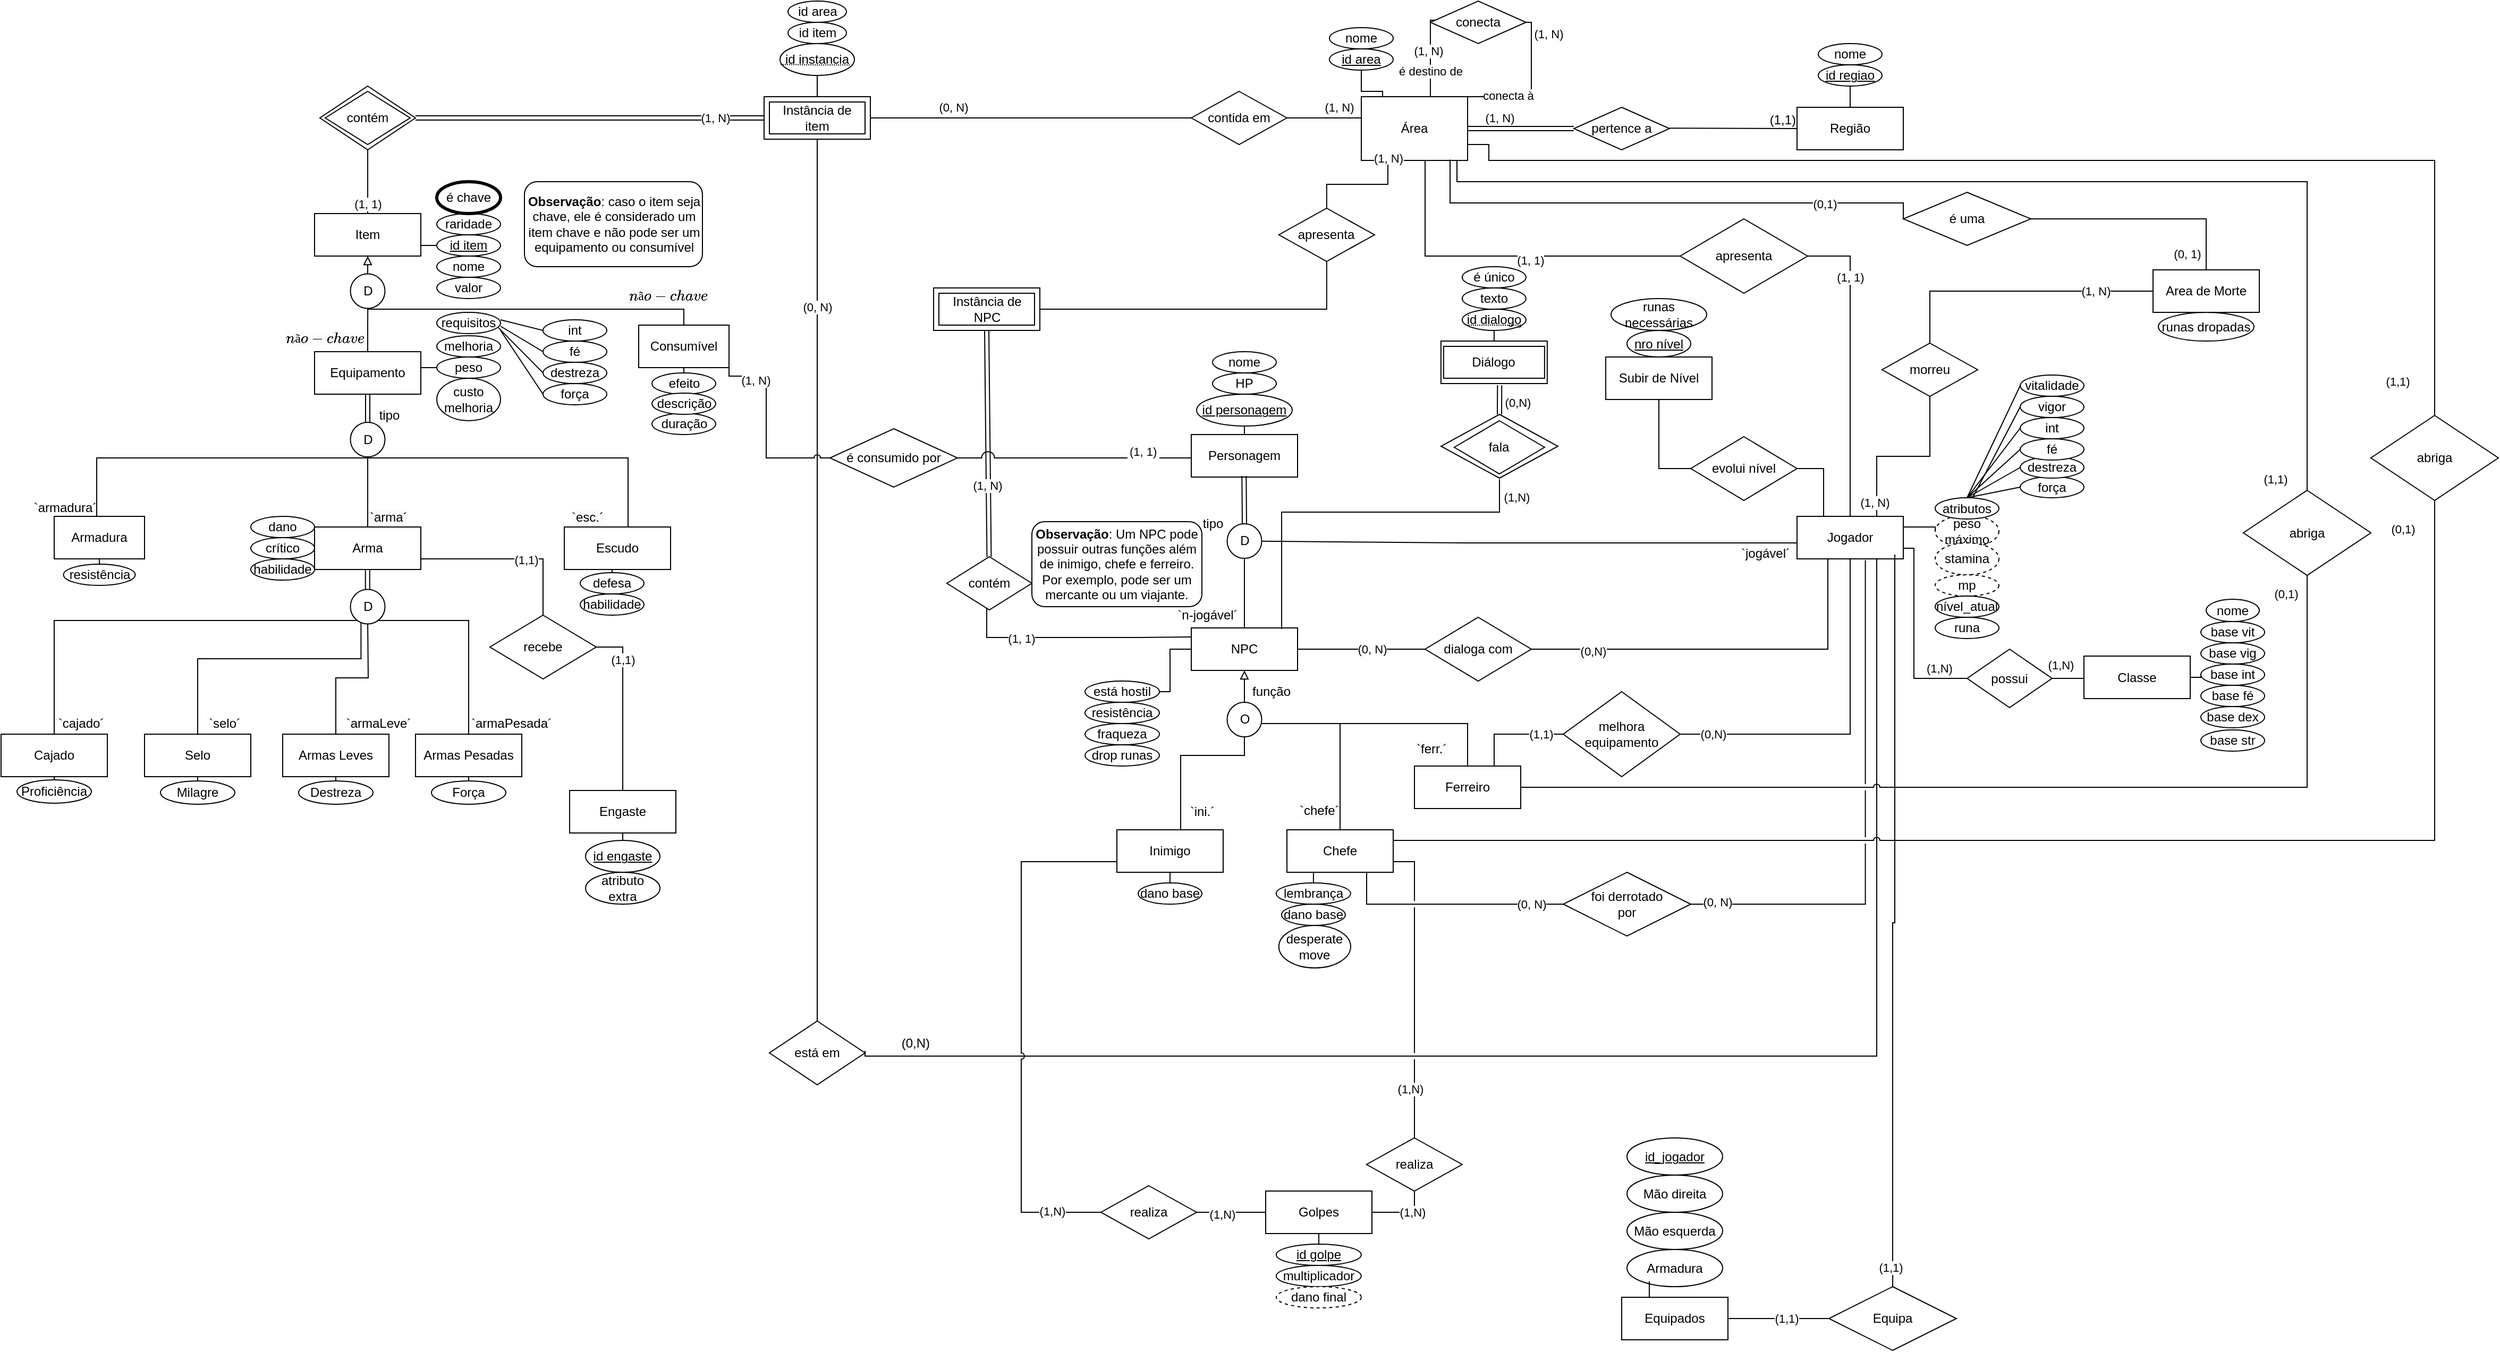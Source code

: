 <mxfile version="24.7.7">
  <diagram name="Page-1" id="evIeKzIpnHdOSmaLCxZJ">
    <mxGraphModel grid="1" page="1" gridSize="10" guides="1" tooltips="1" connect="1" arrows="1" fold="1" pageScale="1" pageWidth="850" pageHeight="1100" math="0" shadow="0">
      <root>
        <mxCell id="0" />
        <mxCell id="1" parent="0" />
        <mxCell id="NpHVf7ny2RbtNi30LPNa-1" style="edgeStyle=orthogonalEdgeStyle;rounded=0;orthogonalLoop=1;jettySize=auto;html=1;exitX=0.5;exitY=0;exitDx=0;exitDy=0;entryX=0.5;entryY=1;entryDx=0;entryDy=0;endArrow=none;endFill=0;" edge="1" parent="1" source="NpHVf7ny2RbtNi30LPNa-4" target="NpHVf7ny2RbtNi30LPNa-74">
          <mxGeometry relative="1" as="geometry" />
        </mxCell>
        <mxCell id="NpHVf7ny2RbtNi30LPNa-4" value="Instância de item" style="shape=ext;margin=3;double=1;whiteSpace=wrap;html=1;align=center;" vertex="1" parent="1">
          <mxGeometry x="2138" y="1610" width="100" height="40" as="geometry" />
        </mxCell>
        <mxCell id="NpHVf7ny2RbtNi30LPNa-5" style="edgeStyle=orthogonalEdgeStyle;rounded=0;orthogonalLoop=1;jettySize=auto;html=1;exitX=0.75;exitY=1;exitDx=0;exitDy=0;entryX=0;entryY=0.5;entryDx=0;entryDy=0;endArrow=none;endFill=0;" edge="1" parent="1" target="NpHVf7ny2RbtNi30LPNa-49">
          <mxGeometry relative="1" as="geometry">
            <mxPoint x="2780" y="1670" as="sourcePoint" />
            <mxPoint x="2850" y="1840" as="targetPoint" />
            <Array as="points">
              <mxPoint x="2780" y="1650" />
              <mxPoint x="2760" y="1650" />
              <mxPoint x="2760" y="1760" />
            </Array>
          </mxGeometry>
        </mxCell>
        <mxCell id="NpHVf7ny2RbtNi30LPNa-6" style="edgeStyle=orthogonalEdgeStyle;rounded=0;orthogonalLoop=1;jettySize=auto;html=1;entryX=0.5;entryY=0;entryDx=0;entryDy=0;endArrow=none;endFill=0;" edge="1" parent="1" source="NpHVf7ny2RbtNi30LPNa-11" target="NpHVf7ny2RbtNi30LPNa-91">
          <mxGeometry relative="1" as="geometry">
            <Array as="points">
              <mxPoint x="2790" y="1690" />
              <mxPoint x="3590" y="1690" />
            </Array>
            <mxPoint x="3000" y="1670" as="sourcePoint" />
            <mxPoint x="3480" y="2007" as="targetPoint" />
          </mxGeometry>
        </mxCell>
        <mxCell id="NpHVf7ny2RbtNi30LPNa-7" value="(1,1)" style="edgeLabel;html=1;align=center;verticalAlign=middle;resizable=0;points=[];" connectable="0" vertex="1" parent="NpHVf7ny2RbtNi30LPNa-6">
          <mxGeometry x="-0.954" relative="1" as="geometry">
            <mxPoint x="764" y="280" as="offset" />
          </mxGeometry>
        </mxCell>
        <mxCell id="NpHVf7ny2RbtNi30LPNa-8" style="edgeStyle=orthogonalEdgeStyle;rounded=0;orthogonalLoop=1;jettySize=auto;html=1;exitX=1;exitY=0.75;exitDx=0;exitDy=0;endArrow=none;endFill=0;entryX=0.5;entryY=0;entryDx=0;entryDy=0;" edge="1" parent="1" source="NpHVf7ny2RbtNi30LPNa-11" target="NpHVf7ny2RbtNi30LPNa-121">
          <mxGeometry relative="1" as="geometry">
            <Array as="points">
              <mxPoint x="2820" y="1655" />
              <mxPoint x="2820" y="1670" />
              <mxPoint x="3710" y="1670" />
            </Array>
          </mxGeometry>
        </mxCell>
        <mxCell id="NpHVf7ny2RbtNi30LPNa-9" style="edgeStyle=orthogonalEdgeStyle;rounded=0;orthogonalLoop=1;jettySize=auto;html=1;exitX=1;exitY=0.25;exitDx=0;exitDy=0;entryX=0.653;entryY=0.004;entryDx=0;entryDy=0;entryPerimeter=0;endArrow=none;endFill=0;" edge="1" parent="1" target="NpHVf7ny2RbtNi30LPNa-11">
          <mxGeometry relative="1" as="geometry">
            <mxPoint x="2699.94" y="1613.84" as="targetPoint" />
            <mxPoint x="2780.94" y="1536.153" as="sourcePoint" />
            <Array as="points">
              <mxPoint x="2781" y="1538" />
              <mxPoint x="2765" y="1538" />
              <mxPoint x="2765" y="1610" />
            </Array>
          </mxGeometry>
        </mxCell>
        <mxCell id="NpHVf7ny2RbtNi30LPNa-10" value="é destino de" style="edgeLabel;html=1;align=center;verticalAlign=middle;resizable=0;points=[];" connectable="0" vertex="1" parent="NpHVf7ny2RbtNi30LPNa-9">
          <mxGeometry x="0.667" y="1" relative="1" as="geometry">
            <mxPoint x="-1" y="-10" as="offset" />
          </mxGeometry>
        </mxCell>
        <mxCell id="NpHVf7ny2RbtNi30LPNa-11" value="Área" style="whiteSpace=wrap;html=1;align=center;" vertex="1" parent="1">
          <mxGeometry x="2700" y="1610" width="100" height="60" as="geometry" />
        </mxCell>
        <mxCell id="NpHVf7ny2RbtNi30LPNa-12" style="edgeStyle=orthogonalEdgeStyle;rounded=0;orthogonalLoop=1;jettySize=auto;html=1;exitX=1;exitY=0.75;exitDx=0;exitDy=0;entryX=0;entryY=0.5;entryDx=0;entryDy=0;endArrow=none;endFill=0;" edge="1" parent="1" source="NpHVf7ny2RbtNi30LPNa-14" target="NpHVf7ny2RbtNi30LPNa-71">
          <mxGeometry relative="1" as="geometry" />
        </mxCell>
        <mxCell id="NpHVf7ny2RbtNi30LPNa-13" style="edgeStyle=orthogonalEdgeStyle;rounded=0;orthogonalLoop=1;jettySize=auto;html=1;endArrow=none;endFill=0;startArrow=block;startFill=0;" edge="1" parent="1" source="NpHVf7ny2RbtNi30LPNa-14">
          <mxGeometry relative="1" as="geometry">
            <mxPoint x="1765" y="1810" as="targetPoint" />
          </mxGeometry>
        </mxCell>
        <mxCell id="NpHVf7ny2RbtNi30LPNa-14" value="Item" style="whiteSpace=wrap;html=1;align=center;" vertex="1" parent="1">
          <mxGeometry x="1715" y="1720" width="100" height="40" as="geometry" />
        </mxCell>
        <mxCell id="NpHVf7ny2RbtNi30LPNa-15" style="edgeStyle=orthogonalEdgeStyle;rounded=0;orthogonalLoop=1;jettySize=auto;html=1;exitX=0.5;exitY=0;exitDx=0;exitDy=0;entryX=0.5;entryY=1;entryDx=0;entryDy=0;endArrow=none;endFill=0;" edge="1" parent="1" source="NpHVf7ny2RbtNi30LPNa-16" target="NpHVf7ny2RbtNi30LPNa-41">
          <mxGeometry relative="1" as="geometry" />
        </mxCell>
        <mxCell id="NpHVf7ny2RbtNi30LPNa-16" value="Região" style="whiteSpace=wrap;html=1;align=center;" vertex="1" parent="1">
          <mxGeometry x="3110" y="1620" width="100" height="40" as="geometry" />
        </mxCell>
        <mxCell id="NpHVf7ny2RbtNi30LPNa-17" value="Personagem" style="whiteSpace=wrap;html=1;align=center;" vertex="1" parent="1">
          <mxGeometry x="2540" y="1928" width="100" height="40" as="geometry" />
        </mxCell>
        <mxCell id="NpHVf7ny2RbtNi30LPNa-18" value="" style="endArrow=none;html=1;rounded=0;entryX=0;entryY=0.5;entryDx=0;entryDy=0;" edge="1" parent="1" target="NpHVf7ny2RbtNi30LPNa-16">
          <mxGeometry relative="1" as="geometry">
            <mxPoint x="2990" y="1639.66" as="sourcePoint" />
            <mxPoint x="3090" y="1640" as="targetPoint" />
          </mxGeometry>
        </mxCell>
        <mxCell id="NpHVf7ny2RbtNi30LPNa-19" style="edgeStyle=orthogonalEdgeStyle;rounded=0;orthogonalLoop=1;jettySize=auto;html=1;entryX=0.5;entryY=0;entryDx=0;entryDy=0;endArrow=none;endFill=0;" edge="1" parent="1">
          <mxGeometry relative="1" as="geometry">
            <mxPoint x="1765" y="1660" as="sourcePoint" />
            <mxPoint x="1765" y="1720" as="targetPoint" />
          </mxGeometry>
        </mxCell>
        <mxCell id="NpHVf7ny2RbtNi30LPNa-20" value="(1, 1)" style="edgeLabel;html=1;align=center;verticalAlign=middle;resizable=0;points=[];" connectable="0" vertex="1" parent="NpHVf7ny2RbtNi30LPNa-19">
          <mxGeometry x="0.644" relative="1" as="geometry">
            <mxPoint y="1" as="offset" />
          </mxGeometry>
        </mxCell>
        <mxCell id="NpHVf7ny2RbtNi30LPNa-21" value="contém" style="shape=rhombus;perimeter=rhombusPerimeter;whiteSpace=wrap;html=1;align=center;" vertex="1" parent="1">
          <mxGeometry x="1720" y="1600" width="90" height="60" as="geometry" />
        </mxCell>
        <mxCell id="NpHVf7ny2RbtNi30LPNa-22" style="edgeStyle=orthogonalEdgeStyle;rounded=0;orthogonalLoop=1;jettySize=auto;html=1;entryX=1;entryY=0.5;entryDx=0;entryDy=0;endArrow=none;endFill=0;" edge="1" parent="1" source="NpHVf7ny2RbtNi30LPNa-24" target="NpHVf7ny2RbtNi30LPNa-4">
          <mxGeometry relative="1" as="geometry" />
        </mxCell>
        <mxCell id="NpHVf7ny2RbtNi30LPNa-23" value="(0, N)" style="edgeLabel;html=1;align=center;verticalAlign=middle;resizable=0;points=[];" connectable="0" vertex="1" parent="NpHVf7ny2RbtNi30LPNa-22">
          <mxGeometry x="0.496" y="1" relative="1" as="geometry">
            <mxPoint x="2" y="-11" as="offset" />
          </mxGeometry>
        </mxCell>
        <mxCell id="NpHVf7ny2RbtNi30LPNa-24" value="contida em" style="shape=rhombus;perimeter=rhombusPerimeter;whiteSpace=wrap;html=1;align=center;" vertex="1" parent="1">
          <mxGeometry x="2540" y="1605" width="90" height="50" as="geometry" />
        </mxCell>
        <mxCell id="NpHVf7ny2RbtNi30LPNa-25" value="pertence a" style="shape=rhombus;perimeter=rhombusPerimeter;whiteSpace=wrap;html=1;align=center;" vertex="1" parent="1">
          <mxGeometry x="2900" y="1620" width="90" height="40" as="geometry" />
        </mxCell>
        <mxCell id="NpHVf7ny2RbtNi30LPNa-26" value="" style="shape=link;html=1;rounded=0;entryX=1;entryY=0.5;entryDx=0;entryDy=0;exitX=0;exitY=0.5;exitDx=0;exitDy=0;" edge="1" parent="1" source="NpHVf7ny2RbtNi30LPNa-25" target="NpHVf7ny2RbtNi30LPNa-11">
          <mxGeometry relative="1" as="geometry">
            <mxPoint x="2830" y="1660" as="sourcePoint" />
            <mxPoint x="2990" y="1660" as="targetPoint" />
          </mxGeometry>
        </mxCell>
        <mxCell id="NpHVf7ny2RbtNi30LPNa-27" value="(1, N)" style="edgeLabel;html=1;align=center;verticalAlign=middle;resizable=0;points=[];" connectable="0" vertex="1" parent="NpHVf7ny2RbtNi30LPNa-26">
          <mxGeometry x="-0.395" y="1" relative="1" as="geometry">
            <mxPoint x="-40" y="-11" as="offset" />
          </mxGeometry>
        </mxCell>
        <mxCell id="NpHVf7ny2RbtNi30LPNa-28" value="(1,1)" style="resizable=0;html=1;whiteSpace=wrap;align=right;verticalAlign=bottom;" connectable="0" vertex="1" parent="1">
          <mxGeometry x="3110" y="1640" as="geometry" />
        </mxCell>
        <mxCell id="NpHVf7ny2RbtNi30LPNa-29" value="" style="endArrow=none;html=1;rounded=0;exitX=1;exitY=0.5;exitDx=0;exitDy=0;" edge="1" parent="1" source="NpHVf7ny2RbtNi30LPNa-24">
          <mxGeometry relative="1" as="geometry">
            <mxPoint x="2660" y="1630" as="sourcePoint" />
            <mxPoint x="2700" y="1630" as="targetPoint" />
          </mxGeometry>
        </mxCell>
        <mxCell id="NpHVf7ny2RbtNi30LPNa-30" value="(1, N)" style="edgeLabel;html=1;align=center;verticalAlign=middle;resizable=0;points=[];" connectable="0" vertex="1" parent="NpHVf7ny2RbtNi30LPNa-29">
          <mxGeometry x="0.391" y="-1" relative="1" as="geometry">
            <mxPoint y="-11" as="offset" />
          </mxGeometry>
        </mxCell>
        <mxCell id="NpHVf7ny2RbtNi30LPNa-31" style="edgeStyle=orthogonalEdgeStyle;rounded=0;orthogonalLoop=1;jettySize=auto;html=1;endArrow=none;endFill=0;exitX=0.5;exitY=1;exitDx=0;exitDy=0;" edge="1" parent="1" source="NpHVf7ny2RbtNi30LPNa-32" target="NpHVf7ny2RbtNi30LPNa-11">
          <mxGeometry relative="1" as="geometry">
            <mxPoint x="2750" y="1590" as="sourcePoint" />
            <Array as="points">
              <mxPoint x="2700" y="1605" />
              <mxPoint x="2720" y="1605" />
            </Array>
          </mxGeometry>
        </mxCell>
        <mxCell id="NpHVf7ny2RbtNi30LPNa-32" value="&lt;u&gt;id area&lt;/u&gt;" style="ellipse;whiteSpace=wrap;html=1;align=center;" vertex="1" parent="1">
          <mxGeometry x="2670" y="1565" width="60" height="20" as="geometry" />
        </mxCell>
        <mxCell id="NpHVf7ny2RbtNi30LPNa-33" style="edgeStyle=orthogonalEdgeStyle;rounded=0;orthogonalLoop=1;jettySize=auto;html=1;exitX=0.5;exitY=1;exitDx=0;exitDy=0;entryX=0.5;entryY=0;entryDx=0;entryDy=0;endArrow=none;endFill=0;startArrow=none;startFill=0;" edge="1" parent="1" source="NpHVf7ny2RbtNi30LPNa-206" target="NpHVf7ny2RbtNi30LPNa-59">
          <mxGeometry relative="1" as="geometry">
            <Array as="points">
              <mxPoint x="2590" y="2230" />
              <mxPoint x="2530" y="2230" />
              <mxPoint x="2530" y="2300" />
            </Array>
          </mxGeometry>
        </mxCell>
        <mxCell id="NpHVf7ny2RbtNi30LPNa-34" style="edgeStyle=orthogonalEdgeStyle;rounded=0;orthogonalLoop=1;jettySize=auto;html=1;exitX=0;exitY=0.5;exitDx=0;exitDy=0;entryX=1;entryY=0.5;entryDx=0;entryDy=0;endArrow=none;endFill=0;" edge="1" parent="1" source="NpHVf7ny2RbtNi30LPNa-38" target="NpHVf7ny2RbtNi30LPNa-100">
          <mxGeometry relative="1" as="geometry" />
        </mxCell>
        <mxCell id="NpHVf7ny2RbtNi30LPNa-35" style="edgeStyle=orthogonalEdgeStyle;rounded=0;orthogonalLoop=1;jettySize=auto;html=1;endArrow=none;endFill=0;entryX=0;entryY=0.5;entryDx=0;entryDy=0;" edge="1" parent="1" source="NpHVf7ny2RbtNi30LPNa-38" target="NpHVf7ny2RbtNi30LPNa-123">
          <mxGeometry relative="1" as="geometry">
            <mxPoint x="2710" y="2130" as="targetPoint" />
          </mxGeometry>
        </mxCell>
        <mxCell id="NpHVf7ny2RbtNi30LPNa-36" value="&lt;span style=&quot;color: rgba(0, 0, 0, 0); font-family: monospace; font-size: 0px; text-align: start; background-color: rgb(251, 251, 251);&quot;&gt;%3CmxGraphModel%3E%3Croot%3E%3CmxCell%20id%3D%220%22%2F%3E%3CmxCell%20id%3D%221%22%20parent%3D%220%22%2F%3E%3CmxCell%20id%3D%222%22%20value%3D%22(1%2C1)%22%20style%3D%22edgeLabel%3Bhtml%3D1%3Balign%3Dcenter%3BverticalAlign%3Dmiddle%3Bresizable%3D0%3Bpoints%3D%5B%5D%3B%22%20vertex%3D%221%22%20connectable%3D%220%22%20parent%3D%221%22%3E%3CmxGeometry%20x%3D%22449.857%22%20y%3D%22760%22%20as%3D%22geometry%22%2F%3E%3C%2FmxCell%3E%3C%2Froot%3E%3C%2FmxGraphModel%3E&lt;/span&gt;" style="edgeLabel;html=1;align=center;verticalAlign=middle;resizable=0;points=[];" connectable="0" vertex="1" parent="NpHVf7ny2RbtNi30LPNa-35">
          <mxGeometry x="-0.038" y="1" relative="1" as="geometry">
            <mxPoint as="offset" />
          </mxGeometry>
        </mxCell>
        <mxCell id="NpHVf7ny2RbtNi30LPNa-37" value="(0, N)" style="edgeLabel;html=1;align=center;verticalAlign=middle;resizable=0;points=[];" connectable="0" vertex="1" parent="NpHVf7ny2RbtNi30LPNa-35">
          <mxGeometry x="0.084" relative="1" as="geometry">
            <mxPoint x="5" as="offset" />
          </mxGeometry>
        </mxCell>
        <mxCell id="NpHVf7ny2RbtNi30LPNa-38" value="NPC" style="whiteSpace=wrap;html=1;align=center;" vertex="1" parent="1">
          <mxGeometry x="2540" y="2110" width="100" height="40" as="geometry" />
        </mxCell>
        <mxCell id="NpHVf7ny2RbtNi30LPNa-39" value="nome" style="ellipse;whiteSpace=wrap;html=1;align=center;" vertex="1" parent="1">
          <mxGeometry x="3130" y="1560" width="60" height="20" as="geometry" />
        </mxCell>
        <mxCell id="NpHVf7ny2RbtNi30LPNa-40" value="nome" style="ellipse;whiteSpace=wrap;html=1;align=center;" vertex="1" parent="1">
          <mxGeometry x="2670" y="1545" width="60" height="20" as="geometry" />
        </mxCell>
        <mxCell id="NpHVf7ny2RbtNi30LPNa-41" value="&lt;u&gt;id regiao&lt;/u&gt;" style="ellipse;whiteSpace=wrap;html=1;align=center;" vertex="1" parent="1">
          <mxGeometry x="3130" y="1580" width="60" height="20" as="geometry" />
        </mxCell>
        <mxCell id="NpHVf7ny2RbtNi30LPNa-42" value="" style="shape=link;html=1;rounded=0;entryX=0;entryY=0.5;entryDx=0;entryDy=0;exitX=1;exitY=0.5;exitDx=0;exitDy=0;" edge="1" parent="1" source="NpHVf7ny2RbtNi30LPNa-21" target="NpHVf7ny2RbtNi30LPNa-4">
          <mxGeometry relative="1" as="geometry">
            <mxPoint x="2615" y="1690" as="sourcePoint" />
            <mxPoint x="1918" y="1630" as="targetPoint" />
          </mxGeometry>
        </mxCell>
        <mxCell id="NpHVf7ny2RbtNi30LPNa-43" value="(1, N)" style="edgeLabel;html=1;align=center;verticalAlign=middle;resizable=0;points=[];" connectable="0" vertex="1" parent="NpHVf7ny2RbtNi30LPNa-42">
          <mxGeometry x="0.719" relative="1" as="geometry">
            <mxPoint as="offset" />
          </mxGeometry>
        </mxCell>
        <mxCell id="NpHVf7ny2RbtNi30LPNa-44" value="&lt;br&gt;&lt;span style=&quot;color: rgb(0, 0, 0); font-family: Helvetica; font-size: 11px; font-style: normal; font-variant-ligatures: normal; font-variant-caps: normal; font-weight: 400; letter-spacing: normal; orphans: 2; text-align: center; text-indent: 0px; text-transform: none; widows: 2; word-spacing: 0px; -webkit-text-stroke-width: 0px; white-space: nowrap; background-color: rgb(255, 255, 255); text-decoration-thickness: initial; text-decoration-style: initial; text-decoration-color: initial; display: inline !important; float: none;&quot;&gt;(0, N)&lt;/span&gt;&lt;div&gt;&lt;br/&gt;&lt;/div&gt;" style="edgeStyle=orthogonalEdgeStyle;rounded=0;orthogonalLoop=1;jettySize=auto;html=1;exitX=0.5;exitY=1;exitDx=0;exitDy=0;endArrow=none;endFill=0;entryX=1;entryY=0.5;entryDx=0;entryDy=0;" edge="1" parent="1" source="NpHVf7ny2RbtNi30LPNa-46">
          <mxGeometry x="0.826" relative="1" as="geometry">
            <mxPoint x="2617.35" y="1768" as="sourcePoint" />
            <mxPoint x="2347.44" y="1813" as="targetPoint" />
            <Array as="points">
              <mxPoint x="2667" y="1810" />
              <mxPoint x="2347" y="1810" />
            </Array>
            <mxPoint as="offset" />
          </mxGeometry>
        </mxCell>
        <mxCell id="NpHVf7ny2RbtNi30LPNa-45" style="edgeStyle=orthogonalEdgeStyle;rounded=0;orthogonalLoop=1;jettySize=auto;html=1;entryX=0.25;entryY=1;entryDx=0;entryDy=0;endArrow=none;endFill=0;" edge="1" parent="1" source="NpHVf7ny2RbtNi30LPNa-46" target="NpHVf7ny2RbtNi30LPNa-11">
          <mxGeometry relative="1" as="geometry" />
        </mxCell>
        <mxCell id="NpHVf7ny2RbtNi30LPNa-46" value="apresenta" style="shape=rhombus;perimeter=rhombusPerimeter;whiteSpace=wrap;html=1;align=center;" vertex="1" parent="1">
          <mxGeometry x="2622.41" y="1715" width="90" height="50" as="geometry" />
        </mxCell>
        <mxCell id="NpHVf7ny2RbtNi30LPNa-47" style="edgeStyle=orthogonalEdgeStyle;rounded=0;orthogonalLoop=1;jettySize=auto;html=1;endArrow=none;endFill=0;" edge="1" parent="1" source="NpHVf7ny2RbtNi30LPNa-49" target="NpHVf7ny2RbtNi30LPNa-56">
          <mxGeometry relative="1" as="geometry">
            <Array as="points">
              <mxPoint x="3160" y="1760" />
            </Array>
          </mxGeometry>
        </mxCell>
        <mxCell id="NpHVf7ny2RbtNi30LPNa-48" value="(1, 1)" style="edgeLabel;html=1;align=center;verticalAlign=middle;resizable=0;points=[];" connectable="0" vertex="1" parent="NpHVf7ny2RbtNi30LPNa-47">
          <mxGeometry x="-0.529" y="1" relative="1" as="geometry">
            <mxPoint x="-1" y="-7" as="offset" />
          </mxGeometry>
        </mxCell>
        <mxCell id="NpHVf7ny2RbtNi30LPNa-49" value="apresenta" style="shape=rhombus;perimeter=rhombusPerimeter;whiteSpace=wrap;html=1;align=center;" vertex="1" parent="1">
          <mxGeometry x="3000" y="1725" width="120" height="70" as="geometry" />
        </mxCell>
        <mxCell id="NpHVf7ny2RbtNi30LPNa-50" style="edgeStyle=orthogonalEdgeStyle;rounded=0;orthogonalLoop=1;jettySize=auto;html=1;endArrow=none;endFill=0;entryX=1;entryY=0.5;entryDx=0;entryDy=0;exitX=0.75;exitY=1;exitDx=0;exitDy=0;" edge="1" parent="1">
          <mxGeometry relative="1" as="geometry">
            <mxPoint x="2233" y="2508" as="targetPoint" />
            <Array as="points">
              <mxPoint x="3185" y="2513" />
              <mxPoint x="2233" y="2513" />
            </Array>
            <mxPoint x="3185" y="2043" as="sourcePoint" />
          </mxGeometry>
        </mxCell>
        <mxCell id="NpHVf7ny2RbtNi30LPNa-51" style="edgeStyle=orthogonalEdgeStyle;rounded=0;orthogonalLoop=1;jettySize=auto;html=1;exitX=0.5;exitY=1;exitDx=0;exitDy=0;entryX=0.75;entryY=0;entryDx=0;entryDy=0;endArrow=none;endFill=0;" edge="1" parent="1" source="NpHVf7ny2RbtNi30LPNa-175" target="NpHVf7ny2RbtNi30LPNa-70">
          <mxGeometry relative="1" as="geometry">
            <Array as="points">
              <mxPoint x="2945" y="2210" />
              <mxPoint x="2825" y="2210" />
            </Array>
          </mxGeometry>
        </mxCell>
        <mxCell id="NpHVf7ny2RbtNi30LPNa-52" value="(1,1)" style="edgeLabel;html=1;align=center;verticalAlign=middle;resizable=0;points=[];" connectable="0" vertex="1" parent="NpHVf7ny2RbtNi30LPNa-51">
          <mxGeometry x="0.22" y="-3" relative="1" as="geometry">
            <mxPoint y="3" as="offset" />
          </mxGeometry>
        </mxCell>
        <mxCell id="NpHVf7ny2RbtNi30LPNa-53" style="edgeStyle=orthogonalEdgeStyle;rounded=0;orthogonalLoop=1;jettySize=auto;html=1;exitX=0.25;exitY=0;exitDx=0;exitDy=0;entryX=1;entryY=0.5;entryDx=0;entryDy=0;endArrow=none;endFill=0;" edge="1" parent="1" source="NpHVf7ny2RbtNi30LPNa-56" target="NpHVf7ny2RbtNi30LPNa-190">
          <mxGeometry relative="1" as="geometry" />
        </mxCell>
        <mxCell id="NpHVf7ny2RbtNi30LPNa-54" style="edgeStyle=orthogonalEdgeStyle;rounded=0;orthogonalLoop=1;jettySize=auto;html=1;exitX=1;exitY=0.25;exitDx=0;exitDy=0;entryX=0;entryY=0.5;entryDx=0;entryDy=0;endArrow=none;endFill=0;" edge="1" parent="1" source="NpHVf7ny2RbtNi30LPNa-56" target="NpHVf7ny2RbtNi30LPNa-102">
          <mxGeometry relative="1" as="geometry" />
        </mxCell>
        <mxCell id="NpHVf7ny2RbtNi30LPNa-55" style="edgeStyle=orthogonalEdgeStyle;rounded=0;orthogonalLoop=1;jettySize=auto;html=1;exitX=1;exitY=0.75;exitDx=0;exitDy=0;entryX=0;entryY=0.5;entryDx=0;entryDy=0;endArrow=none;endFill=0;" edge="1" parent="1" source="NpHVf7ny2RbtNi30LPNa-56" target="NpHVf7ny2RbtNi30LPNa-279">
          <mxGeometry relative="1" as="geometry">
            <Array as="points">
              <mxPoint x="3220" y="2035" />
              <mxPoint x="3220" y="2157" />
            </Array>
          </mxGeometry>
        </mxCell>
        <mxCell id="NpHVf7ny2RbtNi30LPNa-56" value="Jogador" style="whiteSpace=wrap;html=1;align=center;" vertex="1" parent="1">
          <mxGeometry x="3110" y="2005" width="100" height="40" as="geometry" />
        </mxCell>
        <mxCell id="NpHVf7ny2RbtNi30LPNa-57" style="edgeStyle=orthogonalEdgeStyle;rounded=0;orthogonalLoop=1;jettySize=auto;html=1;exitX=0;exitY=0.75;exitDx=0;exitDy=0;jumpStyle=arc;endArrow=none;endFill=0;entryX=0;entryY=0.5;entryDx=0;entryDy=0;" edge="1" parent="1" source="NpHVf7ny2RbtNi30LPNa-59" target="NpHVf7ny2RbtNi30LPNa-237">
          <mxGeometry relative="1" as="geometry">
            <mxPoint x="2410" y="2661.429" as="targetPoint" />
            <Array as="points">
              <mxPoint x="2380" y="2330" />
              <mxPoint x="2380" y="2660" />
            </Array>
          </mxGeometry>
        </mxCell>
        <mxCell id="NpHVf7ny2RbtNi30LPNa-58" value="(1,N)" style="edgeLabel;html=1;align=center;verticalAlign=middle;resizable=0;points=[];" connectable="0" vertex="1" parent="NpHVf7ny2RbtNi30LPNa-57">
          <mxGeometry x="0.381" y="1" relative="1" as="geometry">
            <mxPoint as="offset" />
          </mxGeometry>
        </mxCell>
        <mxCell id="NpHVf7ny2RbtNi30LPNa-59" value="Inimigo" style="whiteSpace=wrap;html=1;align=center;" vertex="1" parent="1">
          <mxGeometry x="2470" y="2300" width="100" height="40" as="geometry" />
        </mxCell>
        <mxCell id="NpHVf7ny2RbtNi30LPNa-60" style="edgeStyle=orthogonalEdgeStyle;rounded=0;orthogonalLoop=1;jettySize=auto;html=1;exitX=1;exitY=0.25;exitDx=0;exitDy=0;endArrow=none;endFill=0;jumpStyle=arc;" edge="1" parent="1" source="NpHVf7ny2RbtNi30LPNa-66">
          <mxGeometry relative="1" as="geometry">
            <mxPoint x="3540" y="2310" as="targetPoint" />
          </mxGeometry>
        </mxCell>
        <mxCell id="NpHVf7ny2RbtNi30LPNa-61" style="edgeStyle=orthogonalEdgeStyle;rounded=0;orthogonalLoop=1;jettySize=auto;html=1;exitX=0.25;exitY=1;exitDx=0;exitDy=0;endArrow=none;endFill=0;entryX=0.5;entryY=0;entryDx=0;entryDy=0;" edge="1" parent="1" source="NpHVf7ny2RbtNi30LPNa-66" target="NpHVf7ny2RbtNi30LPNa-163">
          <mxGeometry relative="1" as="geometry">
            <mxPoint x="2655.286" y="2350" as="targetPoint" />
          </mxGeometry>
        </mxCell>
        <mxCell id="NpHVf7ny2RbtNi30LPNa-62" style="edgeStyle=orthogonalEdgeStyle;rounded=0;orthogonalLoop=1;jettySize=auto;html=1;exitX=0.75;exitY=1;exitDx=0;exitDy=0;entryX=0;entryY=0.5;entryDx=0;entryDy=0;endArrow=none;endFill=0;" edge="1" parent="1" source="NpHVf7ny2RbtNi30LPNa-66" target="NpHVf7ny2RbtNi30LPNa-184">
          <mxGeometry relative="1" as="geometry" />
        </mxCell>
        <mxCell id="NpHVf7ny2RbtNi30LPNa-63" value="(0, N)" style="edgeLabel;html=1;align=center;verticalAlign=middle;resizable=0;points=[];" connectable="0" vertex="1" parent="NpHVf7ny2RbtNi30LPNa-62">
          <mxGeometry x="-0.378" relative="1" as="geometry">
            <mxPoint x="118" as="offset" />
          </mxGeometry>
        </mxCell>
        <mxCell id="NpHVf7ny2RbtNi30LPNa-64" style="edgeStyle=orthogonalEdgeStyle;rounded=0;orthogonalLoop=1;jettySize=auto;html=1;exitX=1;exitY=0.75;exitDx=0;exitDy=0;entryX=1;entryY=0.5;entryDx=0;entryDy=0;jumpStyle=gap;endArrow=none;endFill=0;" edge="1" parent="1" source="NpHVf7ny2RbtNi30LPNa-66" target="NpHVf7ny2RbtNi30LPNa-237">
          <mxGeometry relative="1" as="geometry" />
        </mxCell>
        <mxCell id="NpHVf7ny2RbtNi30LPNa-65" value="(1,N)" style="edgeLabel;html=1;align=center;verticalAlign=middle;resizable=0;points=[];" connectable="0" vertex="1" parent="NpHVf7ny2RbtNi30LPNa-64">
          <mxGeometry x="0.805" relative="1" as="geometry">
            <mxPoint as="offset" />
          </mxGeometry>
        </mxCell>
        <mxCell id="NpHVf7ny2RbtNi30LPNa-66" value="Chefe" style="whiteSpace=wrap;html=1;align=center;" vertex="1" parent="1">
          <mxGeometry x="2630" y="2300" width="100" height="40" as="geometry" />
        </mxCell>
        <mxCell id="NpHVf7ny2RbtNi30LPNa-67" style="edgeStyle=orthogonalEdgeStyle;rounded=0;orthogonalLoop=1;jettySize=auto;html=1;exitX=1;exitY=0.5;exitDx=0;exitDy=0;endArrow=none;endFill=0;entryX=0.5;entryY=1;entryDx=0;entryDy=0;jumpStyle=arc;" edge="1" parent="1" source="NpHVf7ny2RbtNi30LPNa-70" target="NpHVf7ny2RbtNi30LPNa-91">
          <mxGeometry relative="1" as="geometry">
            <mxPoint x="3080" y="2100" as="targetPoint" />
            <mxPoint x="2850" y="2270" as="sourcePoint" />
            <Array as="points">
              <mxPoint x="3590" y="2260" />
            </Array>
          </mxGeometry>
        </mxCell>
        <mxCell id="NpHVf7ny2RbtNi30LPNa-68" value="(0,1)" style="edgeLabel;html=1;align=center;verticalAlign=middle;resizable=0;points=[];" connectable="0" vertex="1" parent="NpHVf7ny2RbtNi30LPNa-67">
          <mxGeometry x="0.812" y="-1" relative="1" as="geometry">
            <mxPoint x="-21" y="-71" as="offset" />
          </mxGeometry>
        </mxCell>
        <mxCell id="NpHVf7ny2RbtNi30LPNa-70" value="Ferreiro" style="whiteSpace=wrap;html=1;align=center;" vertex="1" parent="1">
          <mxGeometry x="2750" y="2240" width="100" height="40" as="geometry" />
        </mxCell>
        <mxCell id="NpHVf7ny2RbtNi30LPNa-71" value="&lt;u&gt;id item&lt;/u&gt;" style="ellipse;whiteSpace=wrap;html=1;align=center;" vertex="1" parent="1">
          <mxGeometry x="1830" y="1740" width="60" height="20" as="geometry" />
        </mxCell>
        <mxCell id="NpHVf7ny2RbtNi30LPNa-72" value="nome" style="ellipse;whiteSpace=wrap;html=1;align=center;" vertex="1" parent="1">
          <mxGeometry x="1830" y="1760" width="60" height="20" as="geometry" />
        </mxCell>
        <mxCell id="NpHVf7ny2RbtNi30LPNa-73" value="valor" style="ellipse;whiteSpace=wrap;html=1;align=center;" vertex="1" parent="1">
          <mxGeometry x="1830" y="1780" width="60" height="20" as="geometry" />
        </mxCell>
        <mxCell id="NpHVf7ny2RbtNi30LPNa-74" value="id instancia" style="ellipse;whiteSpace=wrap;html=1;align=center;" vertex="1" parent="1">
          <mxGeometry x="2153" y="1560" width="70" height="30" as="geometry" />
        </mxCell>
        <mxCell id="NpHVf7ny2RbtNi30LPNa-75" value="id item" style="ellipse;whiteSpace=wrap;html=1;align=center;" vertex="1" parent="1">
          <mxGeometry x="2160.5" y="1540" width="55" height="20" as="geometry" />
        </mxCell>
        <mxCell id="NpHVf7ny2RbtNi30LPNa-76" style="edgeStyle=orthogonalEdgeStyle;rounded=0;orthogonalLoop=1;jettySize=auto;html=1;endArrow=none;endFill=0;dashed=1;dashPattern=1 1;exitX=0.937;exitY=0.671;exitDx=0;exitDy=0;exitPerimeter=0;" edge="1" parent="1" source="NpHVf7ny2RbtNi30LPNa-74">
          <mxGeometry relative="1" as="geometry">
            <mxPoint x="2213" y="1579.71" as="sourcePoint" />
            <mxPoint x="2153" y="1579.71" as="targetPoint" />
            <Array as="points">
              <mxPoint x="2188" y="1580" />
            </Array>
          </mxGeometry>
        </mxCell>
        <mxCell id="NpHVf7ny2RbtNi30LPNa-77" value="id area" style="ellipse;whiteSpace=wrap;html=1;align=center;" vertex="1" parent="1">
          <mxGeometry x="2160.5" y="1520" width="55" height="20" as="geometry" />
        </mxCell>
        <mxCell id="NpHVf7ny2RbtNi30LPNa-78" value="" style="endArrow=none;html=1;rounded=0;entryX=0.5;entryY=0;entryDx=0;entryDy=0;" edge="1" parent="1" target="NpHVf7ny2RbtNi30LPNa-70">
          <mxGeometry relative="1" as="geometry">
            <mxPoint x="2590" y="2200" as="sourcePoint" />
            <mxPoint x="2920" y="2210" as="targetPoint" />
            <Array as="points">
              <mxPoint x="2800" y="2200" />
              <mxPoint x="2800" y="2230" />
            </Array>
          </mxGeometry>
        </mxCell>
        <mxCell id="NpHVf7ny2RbtNi30LPNa-79" value="Instância de NPC" style="shape=ext;margin=3;double=1;whiteSpace=wrap;html=1;align=center;" vertex="1" parent="1">
          <mxGeometry x="2297.5" y="1790" width="100" height="40" as="geometry" />
        </mxCell>
        <mxCell id="NpHVf7ny2RbtNi30LPNa-80" value="&lt;br style=&quot;forced-color-adjust: none;&quot;&gt;&lt;span style=&quot;forced-color-adjust: none; color: rgb(0, 0, 0); font-family: Helvetica; font-size: 11px; font-style: normal; font-variant-ligatures: normal; font-variant-caps: normal; font-weight: 400; letter-spacing: normal; orphans: 2; text-align: center; text-indent: 0px; text-transform: none; widows: 2; word-spacing: 0px; -webkit-text-stroke-width: 0px; white-space: nowrap; background-color: rgb(255, 255, 255); text-decoration-thickness: initial; text-decoration-style: initial; text-decoration-color: initial; float: none; display: inline !important;&quot;&gt;(1, N)&lt;/span&gt;&lt;div style=&quot;forced-color-adjust: none;&quot;&gt;&lt;br style=&quot;forced-color-adjust: none; color: rgb(0, 0, 0); font-family: Helvetica; font-size: 11px; font-style: normal; font-variant-ligatures: normal; font-variant-caps: normal; font-weight: 400; letter-spacing: normal; orphans: 2; text-align: center; text-indent: 0px; text-transform: none; widows: 2; word-spacing: 0px; -webkit-text-stroke-width: 0px; white-space: nowrap; background-color: rgb(255, 255, 255); text-decoration-thickness: initial; text-decoration-style: initial; text-decoration-color: initial;&quot;&gt;&lt;br&gt;&lt;br&gt;&lt;/div&gt;" style="text;whiteSpace=wrap;html=1;" vertex="1" parent="1">
          <mxGeometry x="2710" y="1640" width="30" height="40" as="geometry" />
        </mxCell>
        <mxCell id="NpHVf7ny2RbtNi30LPNa-81" value="&lt;br&gt;&lt;span style=&quot;color: rgb(0, 0, 0); font-family: Helvetica; font-size: 11px; font-style: normal; font-variant-ligatures: normal; font-variant-caps: normal; font-weight: 400; letter-spacing: normal; orphans: 2; text-align: center; text-indent: 0px; text-transform: none; widows: 2; word-spacing: 0px; -webkit-text-stroke-width: 0px; white-space: nowrap; background-color: rgb(255, 255, 255); text-decoration-thickness: initial; text-decoration-style: initial; text-decoration-color: initial; display: inline !important; float: none;&quot;&gt;(1, 1)&lt;/span&gt;&lt;div&gt;&lt;br/&gt;&lt;/div&gt;" style="edgeStyle=orthogonalEdgeStyle;rounded=0;orthogonalLoop=1;jettySize=auto;html=1;entryX=0;entryY=0.25;entryDx=0;entryDy=0;endArrow=none;endFill=0;exitX=0.5;exitY=1;exitDx=0;exitDy=0;" edge="1" parent="1">
          <mxGeometry x="-0.455" y="-1" relative="1" as="geometry">
            <mxPoint x="2347.5" y="2091.5" as="sourcePoint" />
            <mxPoint x="2540" y="2118.5" as="targetPoint" />
            <Array as="points">
              <mxPoint x="2348" y="2119" />
              <mxPoint x="2490" y="2119" />
            </Array>
            <mxPoint as="offset" />
          </mxGeometry>
        </mxCell>
        <mxCell id="NpHVf7ny2RbtNi30LPNa-82" value="contém" style="shape=rhombus;perimeter=rhombusPerimeter;whiteSpace=wrap;html=1;align=center;" vertex="1" parent="1">
          <mxGeometry x="2310" y="2043" width="80" height="50" as="geometry" />
        </mxCell>
        <mxCell id="NpHVf7ny2RbtNi30LPNa-83" value="" style="shape=link;html=1;rounded=0;entryX=0.5;entryY=1;entryDx=0;entryDy=0;" edge="1" parent="1" source="NpHVf7ny2RbtNi30LPNa-82" target="NpHVf7ny2RbtNi30LPNa-79">
          <mxGeometry relative="1" as="geometry">
            <mxPoint x="2270" y="1640" as="sourcePoint" />
            <mxPoint x="2380" y="1640" as="targetPoint" />
          </mxGeometry>
        </mxCell>
        <mxCell id="NpHVf7ny2RbtNi30LPNa-84" value="(1, N)" style="edgeLabel;html=1;align=center;verticalAlign=middle;resizable=0;points=[];" connectable="0" vertex="1" parent="NpHVf7ny2RbtNi30LPNa-83">
          <mxGeometry x="0.719" relative="1" as="geometry">
            <mxPoint y="116" as="offset" />
          </mxGeometry>
        </mxCell>
        <mxCell id="NpHVf7ny2RbtNi30LPNa-85" value="nome" style="ellipse;whiteSpace=wrap;html=1;align=center;" vertex="1" parent="1">
          <mxGeometry x="2560" y="1850" width="60" height="20" as="geometry" />
        </mxCell>
        <mxCell id="NpHVf7ny2RbtNi30LPNa-86" value="(1, 1)" style="edgeLabel;html=1;align=center;verticalAlign=middle;resizable=0;points=[];" connectable="0" vertex="1" parent="1">
          <mxGeometry x="2729.997" y="2050" as="geometry">
            <mxPoint x="129" y="-286" as="offset" />
          </mxGeometry>
        </mxCell>
        <mxCell id="NpHVf7ny2RbtNi30LPNa-87" value="" style="endArrow=none;html=1;rounded=0;entryX=0.5;entryY=1;entryDx=0;entryDy=0;exitX=0.5;exitY=0;exitDx=0;exitDy=0;" edge="1" parent="1" source="NpHVf7ny2RbtNi30LPNa-17" target="NpHVf7ny2RbtNi30LPNa-85">
          <mxGeometry relative="1" as="geometry">
            <mxPoint x="2990" y="1639.66" as="sourcePoint" />
            <mxPoint x="3110" y="1640" as="targetPoint" />
          </mxGeometry>
        </mxCell>
        <mxCell id="NpHVf7ny2RbtNi30LPNa-88" style="edgeStyle=orthogonalEdgeStyle;rounded=0;orthogonalLoop=1;jettySize=auto;html=1;exitX=0;exitY=0.5;exitDx=0;exitDy=0;endArrow=none;endFill=0;startArrow=none;startFill=0;" edge="1" parent="1">
          <mxGeometry relative="1" as="geometry">
            <mxPoint x="2590" y="2032" as="sourcePoint" />
            <mxPoint x="2590" y="2110" as="targetPoint" />
          </mxGeometry>
        </mxCell>
        <mxCell id="NpHVf7ny2RbtNi30LPNa-89" value="" style="endArrow=none;html=1;rounded=0;endFill=0;" edge="1" parent="1" source="NpHVf7ny2RbtNi30LPNa-316">
          <mxGeometry width="50" height="50" relative="1" as="geometry">
            <mxPoint x="3110" y="2030" as="sourcePoint" />
            <mxPoint x="2590" y="2030" as="targetPoint" />
            <Array as="points" />
          </mxGeometry>
        </mxCell>
        <mxCell id="NpHVf7ny2RbtNi30LPNa-90" style="edgeStyle=orthogonalEdgeStyle;rounded=0;orthogonalLoop=1;jettySize=auto;html=1;exitX=0.5;exitY=1;exitDx=0;exitDy=0;endArrow=none;endFill=0;" edge="1" parent="1" source="NpHVf7ny2RbtNi30LPNa-121">
          <mxGeometry relative="1" as="geometry">
            <mxPoint x="3520" y="2310" as="targetPoint" />
            <Array as="points">
              <mxPoint x="3560" y="2310" />
              <mxPoint x="3530" y="2310" />
            </Array>
          </mxGeometry>
        </mxCell>
        <mxCell id="NpHVf7ny2RbtNi30LPNa-91" value="abriga" style="shape=rhombus;perimeter=rhombusPerimeter;whiteSpace=wrap;html=1;align=center;" vertex="1" parent="1">
          <mxGeometry x="3530" y="1980.5" width="120" height="80" as="geometry" />
        </mxCell>
        <mxCell id="NpHVf7ny2RbtNi30LPNa-92" value="força" style="ellipse;whiteSpace=wrap;html=1;align=center;" vertex="1" parent="1">
          <mxGeometry x="3320" y="1967.5" width="60" height="20" as="geometry" />
        </mxCell>
        <mxCell id="NpHVf7ny2RbtNi30LPNa-93" value="destreza" style="ellipse;whiteSpace=wrap;html=1;align=center;" vertex="1" parent="1">
          <mxGeometry x="3320" y="1949" width="60" height="20" as="geometry" />
        </mxCell>
        <mxCell id="NpHVf7ny2RbtNi30LPNa-94" value="fé" style="ellipse;whiteSpace=wrap;html=1;align=center;" vertex="1" parent="1">
          <mxGeometry x="3320" y="1932" width="60" height="20" as="geometry" />
        </mxCell>
        <mxCell id="NpHVf7ny2RbtNi30LPNa-95" value="int" style="ellipse;whiteSpace=wrap;html=1;align=center;" vertex="1" parent="1">
          <mxGeometry x="3320" y="1912" width="60" height="20" as="geometry" />
        </mxCell>
        <mxCell id="NpHVf7ny2RbtNi30LPNa-96" value="HP" style="ellipse;whiteSpace=wrap;html=1;align=center;" vertex="1" parent="1">
          <mxGeometry x="2560" y="1870" width="60" height="20" as="geometry" />
        </mxCell>
        <mxCell id="NpHVf7ny2RbtNi30LPNa-97" value="resistência" style="ellipse;whiteSpace=wrap;html=1;align=center;" vertex="1" parent="1">
          <mxGeometry x="2440" y="2180" width="70" height="20" as="geometry" />
        </mxCell>
        <mxCell id="NpHVf7ny2RbtNi30LPNa-98" value="fraqueza" style="ellipse;whiteSpace=wrap;html=1;align=center;" vertex="1" parent="1">
          <mxGeometry x="2440" y="2200" width="70" height="20" as="geometry" />
        </mxCell>
        <mxCell id="NpHVf7ny2RbtNi30LPNa-99" value="&lt;u&gt;id personagem&lt;/u&gt;" style="ellipse;whiteSpace=wrap;html=1;align=center;" vertex="1" parent="1">
          <mxGeometry x="2545" y="1890" width="90" height="30" as="geometry" />
        </mxCell>
        <mxCell id="NpHVf7ny2RbtNi30LPNa-100" value="está hostil" style="ellipse;whiteSpace=wrap;html=1;align=center;" vertex="1" parent="1">
          <mxGeometry x="2440" y="2160" width="70" height="20" as="geometry" />
        </mxCell>
        <mxCell id="NpHVf7ny2RbtNi30LPNa-101" style="edgeStyle=orthogonalEdgeStyle;rounded=0;orthogonalLoop=1;jettySize=auto;html=1;exitX=0.5;exitY=1;exitDx=0;exitDy=0;endArrow=none;endFill=0;startArrow=none;startFill=0;entryX=0.5;entryY=0;entryDx=0;entryDy=0;" edge="1" parent="1" target="NpHVf7ny2RbtNi30LPNa-66">
          <mxGeometry relative="1" as="geometry">
            <mxPoint x="2590" y="2220" as="sourcePoint" />
            <mxPoint x="2670" y="2360" as="targetPoint" />
            <Array as="points">
              <mxPoint x="2590" y="2200" />
              <mxPoint x="2680" y="2200" />
            </Array>
          </mxGeometry>
        </mxCell>
        <mxCell id="NpHVf7ny2RbtNi30LPNa-102" value="peso máximo" style="ellipse;whiteSpace=wrap;html=1;align=center;dashed=1;" vertex="1" parent="1">
          <mxGeometry x="3240" y="2004" width="60" height="30" as="geometry" />
        </mxCell>
        <mxCell id="NpHVf7ny2RbtNi30LPNa-103" value="stamina" style="ellipse;whiteSpace=wrap;html=1;align=center;dashed=1;" vertex="1" parent="1">
          <mxGeometry x="3240" y="2030" width="60" height="30" as="geometry" />
        </mxCell>
        <mxCell id="NpHVf7ny2RbtNi30LPNa-104" value="vigor" style="ellipse;whiteSpace=wrap;html=1;align=center;" vertex="1" parent="1">
          <mxGeometry x="3320" y="1892" width="60" height="20" as="geometry" />
        </mxCell>
        <mxCell id="NpHVf7ny2RbtNi30LPNa-105" value="vitalidade" style="ellipse;whiteSpace=wrap;html=1;align=center;" vertex="1" parent="1">
          <mxGeometry x="3320" y="1872" width="60" height="20" as="geometry" />
        </mxCell>
        <mxCell id="NpHVf7ny2RbtNi30LPNa-106" value="" style="edgeStyle=orthogonalEdgeStyle;rounded=0;orthogonalLoop=1;jettySize=auto;html=1;endArrow=none;endFill=0;" edge="1" parent="1" source="NpHVf7ny2RbtNi30LPNa-4" target="NpHVf7ny2RbtNi30LPNa-107">
          <mxGeometry relative="1" as="geometry">
            <mxPoint x="2188" y="1980" as="targetPoint" />
            <mxPoint x="2188" y="1650" as="sourcePoint" />
          </mxGeometry>
        </mxCell>
        <mxCell id="NpHVf7ny2RbtNi30LPNa-107" value="está em" style="shape=rhombus;perimeter=rhombusPerimeter;whiteSpace=wrap;html=1;align=center;" vertex="1" parent="1">
          <mxGeometry x="2143" y="2480" width="90" height="60" as="geometry" />
        </mxCell>
        <mxCell id="NpHVf7ny2RbtNi30LPNa-115" value="(0,N)" style="resizable=0;html=1;whiteSpace=wrap;align=right;verticalAlign=bottom;" connectable="0" vertex="1" parent="1">
          <mxGeometry x="2290.003" y="2520" as="geometry">
            <mxPoint x="5" y="-11" as="offset" />
          </mxGeometry>
        </mxCell>
        <mxCell id="NpHVf7ny2RbtNi30LPNa-116" value="(0,1)" style="edgeLabel;html=1;align=center;verticalAlign=middle;resizable=0;points=[];" connectable="0" vertex="1" parent="1">
          <mxGeometry x="3680" y="2017.001" as="geometry" />
        </mxCell>
        <mxCell id="NpHVf7ny2RbtNi30LPNa-121" value="abriga" style="shape=rhombus;perimeter=rhombusPerimeter;whiteSpace=wrap;html=1;align=center;" vertex="1" parent="1">
          <mxGeometry x="3650" y="1910" width="120" height="80" as="geometry" />
        </mxCell>
        <mxCell id="NpHVf7ny2RbtNi30LPNa-122" value="&lt;span style=&quot;font-size: 11px; background-color: rgb(255, 255, 255);&quot;&gt;(1,1)&lt;/span&gt;" style="text;html=1;align=center;verticalAlign=middle;resizable=0;points=[];autosize=1;strokeColor=none;fillColor=none;" vertex="1" parent="1">
          <mxGeometry x="3650" y="1863" width="50" height="30" as="geometry" />
        </mxCell>
        <mxCell id="NpHVf7ny2RbtNi30LPNa-123" value="dialoga com" style="shape=rhombus;perimeter=rhombusPerimeter;whiteSpace=wrap;html=1;align=center;" vertex="1" parent="1">
          <mxGeometry x="2760" y="2100" width="100" height="60" as="geometry" />
        </mxCell>
        <mxCell id="NpHVf7ny2RbtNi30LPNa-124" style="edgeStyle=orthogonalEdgeStyle;rounded=0;orthogonalLoop=1;jettySize=auto;html=1;endArrow=none;endFill=0;exitX=1;exitY=0.5;exitDx=0;exitDy=0;" edge="1" parent="1" source="NpHVf7ny2RbtNi30LPNa-123" target="NpHVf7ny2RbtNi30LPNa-56">
          <mxGeometry relative="1" as="geometry">
            <mxPoint x="2870" y="2130" as="sourcePoint" />
            <mxPoint x="3130" y="2050" as="targetPoint" />
            <Array as="points">
              <mxPoint x="3139" y="2130" />
            </Array>
          </mxGeometry>
        </mxCell>
        <mxCell id="NpHVf7ny2RbtNi30LPNa-125" value="(0,N)" style="edgeLabel;html=1;align=center;verticalAlign=middle;resizable=0;points=[];" connectable="0" vertex="1" parent="NpHVf7ny2RbtNi30LPNa-124">
          <mxGeometry x="-0.764" relative="1" as="geometry">
            <mxPoint x="15" y="2" as="offset" />
          </mxGeometry>
        </mxCell>
        <mxCell id="NpHVf7ny2RbtNi30LPNa-126" style="edgeStyle=orthogonalEdgeStyle;rounded=0;orthogonalLoop=1;jettySize=auto;html=1;entryX=0.75;entryY=0;entryDx=0;entryDy=0;jumpStyle=arc;endArrow=none;endFill=0;" edge="1" parent="1">
          <mxGeometry relative="1" as="geometry">
            <Array as="points">
              <mxPoint x="2830" y="1970" />
              <mxPoint x="2830" y="2001" />
              <mxPoint x="2625" y="2001" />
            </Array>
            <mxPoint x="2830" y="1970" as="sourcePoint" />
            <mxPoint x="2625" y="2111" as="targetPoint" />
          </mxGeometry>
        </mxCell>
        <mxCell id="NpHVf7ny2RbtNi30LPNa-127" style="edgeStyle=orthogonalEdgeStyle;rounded=0;orthogonalLoop=1;jettySize=auto;html=1;exitX=0.5;exitY=0;exitDx=0;exitDy=0;entryX=0.5;entryY=1;entryDx=0;entryDy=0;endArrow=none;endFill=0;" edge="1" parent="1" source="NpHVf7ny2RbtNi30LPNa-128">
          <mxGeometry relative="1" as="geometry">
            <mxPoint x="2824.94" y="1830" as="targetPoint" />
          </mxGeometry>
        </mxCell>
        <mxCell id="NpHVf7ny2RbtNi30LPNa-128" value="Diálogo" style="whiteSpace=wrap;html=1;align=center;" vertex="1" parent="1">
          <mxGeometry x="2774.94" y="1840" width="100" height="40" as="geometry" />
        </mxCell>
        <mxCell id="NpHVf7ny2RbtNi30LPNa-129" value="texto" style="ellipse;whiteSpace=wrap;html=1;align=center;" vertex="1" parent="1">
          <mxGeometry x="2794.94" y="1790" width="60" height="20" as="geometry" />
        </mxCell>
        <mxCell id="NpHVf7ny2RbtNi30LPNa-130" value="(0, N)" style="edgeLabel;html=1;align=center;verticalAlign=middle;resizable=0;points=[];" connectable="0" vertex="1" parent="1">
          <mxGeometry x="2199.998" y="1880.002" as="geometry">
            <mxPoint x="-12" y="-72" as="offset" />
          </mxGeometry>
        </mxCell>
        <mxCell id="NpHVf7ny2RbtNi30LPNa-133" value="mp" style="ellipse;whiteSpace=wrap;html=1;align=center;dashed=1;" vertex="1" parent="1">
          <mxGeometry x="3240" y="2060" width="60" height="20" as="geometry" />
        </mxCell>
        <mxCell id="NpHVf7ny2RbtNi30LPNa-134" value="nível_atual" style="ellipse;whiteSpace=wrap;html=1;align=center;" vertex="1" parent="1">
          <mxGeometry x="3240" y="2080" width="60" height="20" as="geometry" />
        </mxCell>
        <mxCell id="NpHVf7ny2RbtNi30LPNa-135" style="edgeStyle=orthogonalEdgeStyle;rounded=0;orthogonalLoop=1;jettySize=auto;html=1;endArrow=none;endFill=0;" edge="1" parent="1" source="NpHVf7ny2RbtNi30LPNa-138">
          <mxGeometry relative="1" as="geometry">
            <mxPoint x="1765" y="1950" as="targetPoint" />
          </mxGeometry>
        </mxCell>
        <mxCell id="NpHVf7ny2RbtNi30LPNa-136" style="edgeStyle=orthogonalEdgeStyle;rounded=0;orthogonalLoop=1;jettySize=auto;html=1;exitX=1;exitY=0.75;exitDx=0;exitDy=0;endArrow=none;endFill=0;entryX=0.5;entryY=0;entryDx=0;entryDy=0;" edge="1" parent="1" source="NpHVf7ny2RbtNi30LPNa-138" target="NpHVf7ny2RbtNi30LPNa-213">
          <mxGeometry relative="1" as="geometry">
            <mxPoint x="1840" y="2160" as="targetPoint" />
          </mxGeometry>
        </mxCell>
        <mxCell id="NpHVf7ny2RbtNi30LPNa-137" value="(1,1)" style="edgeLabel;html=1;align=center;verticalAlign=middle;resizable=0;points=[];" connectable="0" vertex="1" parent="NpHVf7ny2RbtNi30LPNa-136">
          <mxGeometry x="0.17" y="-1" relative="1" as="geometry">
            <mxPoint as="offset" />
          </mxGeometry>
        </mxCell>
        <mxCell id="NpHVf7ny2RbtNi30LPNa-138" value="Arma" style="whiteSpace=wrap;html=1;align=center;" vertex="1" parent="1">
          <mxGeometry x="1715" y="2015" width="100" height="40" as="geometry" />
        </mxCell>
        <mxCell id="NpHVf7ny2RbtNi30LPNa-139" style="edgeStyle=orthogonalEdgeStyle;rounded=0;orthogonalLoop=1;jettySize=auto;html=1;exitX=0.5;exitY=0;exitDx=0;exitDy=0;endArrow=none;endFill=0;" edge="1" parent="1" source="NpHVf7ny2RbtNi30LPNa-141">
          <mxGeometry relative="1" as="geometry">
            <mxPoint x="1780" y="1950" as="targetPoint" />
            <Array as="points">
              <mxPoint x="1510" y="2005" />
              <mxPoint x="1510" y="1950" />
            </Array>
          </mxGeometry>
        </mxCell>
        <mxCell id="NpHVf7ny2RbtNi30LPNa-140" style="edgeStyle=orthogonalEdgeStyle;rounded=0;orthogonalLoop=1;jettySize=auto;html=1;exitX=0.5;exitY=1;exitDx=0;exitDy=0;endArrow=none;endFill=0;entryX=0.5;entryY=0;entryDx=0;entryDy=0;" edge="1" parent="1" source="NpHVf7ny2RbtNi30LPNa-141" target="NpHVf7ny2RbtNi30LPNa-142">
          <mxGeometry relative="1" as="geometry">
            <mxPoint x="1500" y="2100" as="targetPoint" />
          </mxGeometry>
        </mxCell>
        <mxCell id="NpHVf7ny2RbtNi30LPNa-141" value="Armadura" style="whiteSpace=wrap;html=1;align=center;" vertex="1" parent="1">
          <mxGeometry x="1470" y="2005" width="85" height="40" as="geometry" />
        </mxCell>
        <mxCell id="NpHVf7ny2RbtNi30LPNa-142" value="resistência" style="ellipse;whiteSpace=wrap;html=1;align=center;" vertex="1" parent="1">
          <mxGeometry x="1478.75" y="2050" width="67.5" height="20" as="geometry" />
        </mxCell>
        <mxCell id="NpHVf7ny2RbtNi30LPNa-143" value="dano" style="ellipse;whiteSpace=wrap;html=1;align=center;" vertex="1" parent="1">
          <mxGeometry x="1655" y="2005" width="60" height="20" as="geometry" />
        </mxCell>
        <mxCell id="NpHVf7ny2RbtNi30LPNa-144" value="crítico" style="ellipse;whiteSpace=wrap;html=1;align=center;" vertex="1" parent="1">
          <mxGeometry x="1655" y="2025" width="60" height="20" as="geometry" />
        </mxCell>
        <mxCell id="NpHVf7ny2RbtNi30LPNa-145" value="habilidade" style="ellipse;whiteSpace=wrap;html=1;align=center;" vertex="1" parent="1">
          <mxGeometry x="1655" y="2045" width="60" height="20" as="geometry" />
        </mxCell>
        <mxCell id="NpHVf7ny2RbtNi30LPNa-146" value="raridade" style="ellipse;whiteSpace=wrap;html=1;align=center;" vertex="1" parent="1">
          <mxGeometry x="1830" y="1720" width="60" height="20" as="geometry" />
        </mxCell>
        <mxCell id="NpHVf7ny2RbtNi30LPNa-147" style="edgeStyle=orthogonalEdgeStyle;rounded=0;orthogonalLoop=1;jettySize=auto;html=1;endArrow=none;endFill=0;exitX=0.5;exitY=0;exitDx=0;exitDy=0;" edge="1" parent="1" source="NpHVf7ny2RbtNi30LPNa-149">
          <mxGeometry relative="1" as="geometry">
            <mxPoint x="1760" y="1950" as="targetPoint" />
            <Array as="points">
              <mxPoint x="2010" y="1950" />
            </Array>
          </mxGeometry>
        </mxCell>
        <mxCell id="NpHVf7ny2RbtNi30LPNa-148" style="edgeStyle=orthogonalEdgeStyle;rounded=0;orthogonalLoop=1;jettySize=auto;html=1;exitX=0.5;exitY=1;exitDx=0;exitDy=0;entryX=0.5;entryY=0;entryDx=0;entryDy=0;endArrow=none;endFill=0;" edge="1" parent="1" source="NpHVf7ny2RbtNi30LPNa-149" target="NpHVf7ny2RbtNi30LPNa-150">
          <mxGeometry relative="1" as="geometry">
            <mxPoint x="1920" y="2063" as="targetPoint" />
          </mxGeometry>
        </mxCell>
        <mxCell id="NpHVf7ny2RbtNi30LPNa-149" value="Escudo" style="whiteSpace=wrap;html=1;align=center;" vertex="1" parent="1">
          <mxGeometry x="1950" y="2015" width="100" height="40" as="geometry" />
        </mxCell>
        <mxCell id="NpHVf7ny2RbtNi30LPNa-150" value="defesa" style="ellipse;whiteSpace=wrap;html=1;align=center;" vertex="1" parent="1">
          <mxGeometry x="1965" y="2058" width="60" height="20" as="geometry" />
        </mxCell>
        <mxCell id="NpHVf7ny2RbtNi30LPNa-151" style="edgeStyle=orthogonalEdgeStyle;rounded=0;orthogonalLoop=1;jettySize=auto;html=1;exitX=0.5;exitY=0;exitDx=0;exitDy=0;endArrow=none;endFill=0;" edge="1" parent="1" source="NpHVf7ny2RbtNi30LPNa-155">
          <mxGeometry relative="1" as="geometry">
            <mxPoint x="1765" y="1770" as="targetPoint" />
            <Array as="points">
              <mxPoint x="2063" y="1810" />
              <mxPoint x="1765" y="1810" />
            </Array>
          </mxGeometry>
        </mxCell>
        <mxCell id="NpHVf7ny2RbtNi30LPNa-152" style="edgeStyle=orthogonalEdgeStyle;rounded=0;orthogonalLoop=1;jettySize=auto;html=1;exitX=0.5;exitY=1;exitDx=0;exitDy=0;endArrow=none;endFill=0;" edge="1" parent="1" source="NpHVf7ny2RbtNi30LPNa-254">
          <mxGeometry relative="1" as="geometry">
            <mxPoint x="2062.242" y="1900" as="targetPoint" />
          </mxGeometry>
        </mxCell>
        <mxCell id="NpHVf7ny2RbtNi30LPNa-153" style="edgeStyle=orthogonalEdgeStyle;rounded=0;orthogonalLoop=1;jettySize=auto;html=1;exitX=1;exitY=0.5;exitDx=0;exitDy=0;entryX=0;entryY=0.5;entryDx=0;entryDy=0;jumpStyle=arc;endArrow=none;endFill=0;" edge="1" parent="1" source="NpHVf7ny2RbtNi30LPNa-155" target="NpHVf7ny2RbtNi30LPNa-156">
          <mxGeometry relative="1" as="geometry">
            <Array as="points">
              <mxPoint x="2140" y="1873" />
              <mxPoint x="2140" y="1950" />
            </Array>
          </mxGeometry>
        </mxCell>
        <mxCell id="NpHVf7ny2RbtNi30LPNa-154" style="edgeStyle=orthogonalEdgeStyle;rounded=0;orthogonalLoop=1;jettySize=auto;html=1;exitX=0.5;exitY=1;exitDx=0;exitDy=0;entryX=0.5;entryY=0;entryDx=0;entryDy=0;endArrow=none;endFill=0;" edge="1" parent="1" source="NpHVf7ny2RbtNi30LPNa-155" target="NpHVf7ny2RbtNi30LPNa-253">
          <mxGeometry relative="1" as="geometry" />
        </mxCell>
        <mxCell id="NpHVf7ny2RbtNi30LPNa-155" value="Consumível" style="whiteSpace=wrap;html=1;align=center;" vertex="1" parent="1">
          <mxGeometry x="2020" y="1825" width="85" height="40" as="geometry" />
        </mxCell>
        <mxCell id="NpHVf7ny2RbtNi30LPNa-156" value="é consumido por" style="shape=rhombus;perimeter=rhombusPerimeter;whiteSpace=wrap;html=1;align=center;" vertex="1" parent="1">
          <mxGeometry x="2200" y="1922.5" width="120" height="55" as="geometry" />
        </mxCell>
        <mxCell id="NpHVf7ny2RbtNi30LPNa-157" value="(1, N)" style="edgeLabel;html=1;align=center;verticalAlign=middle;resizable=0;points=[];" connectable="0" vertex="1" parent="1">
          <mxGeometry x="2180.004" y="1870.004" as="geometry">
            <mxPoint x="-50" y="7" as="offset" />
          </mxGeometry>
        </mxCell>
        <mxCell id="NpHVf7ny2RbtNi30LPNa-158" style="edgeStyle=orthogonalEdgeStyle;rounded=0;orthogonalLoop=1;jettySize=auto;html=1;exitX=1;exitY=0.5;exitDx=0;exitDy=0;endArrow=none;endFill=0;jumpStyle=arc;jumpSize=12;" edge="1" parent="1" source="NpHVf7ny2RbtNi30LPNa-160">
          <mxGeometry relative="1" as="geometry">
            <mxPoint x="2540" y="1950" as="targetPoint" />
          </mxGeometry>
        </mxCell>
        <mxCell id="NpHVf7ny2RbtNi30LPNa-159" value="" style="edgeStyle=orthogonalEdgeStyle;rounded=0;orthogonalLoop=1;jettySize=auto;html=1;exitX=1;exitY=0.5;exitDx=0;exitDy=0;endArrow=none;endFill=0;jumpStyle=arc;jumpSize=12;" edge="1" parent="1" source="NpHVf7ny2RbtNi30LPNa-156" target="NpHVf7ny2RbtNi30LPNa-160">
          <mxGeometry relative="1" as="geometry">
            <mxPoint x="2303" y="1950" as="sourcePoint" />
            <mxPoint x="2540" y="1950" as="targetPoint" />
          </mxGeometry>
        </mxCell>
        <mxCell id="NpHVf7ny2RbtNi30LPNa-160" value="&lt;span style=&quot;color: rgb(0, 0, 0); font-family: Helvetica; font-size: 11px; font-style: normal; font-variant-ligatures: normal; font-variant-caps: normal; font-weight: 400; letter-spacing: normal; orphans: 2; text-align: center; text-indent: 0px; text-transform: none; widows: 2; word-spacing: 0px; -webkit-text-stroke-width: 0px; white-space: nowrap; background-color: rgb(255, 255, 255); text-decoration-thickness: initial; text-decoration-style: initial; text-decoration-color: initial; display: inline !important; float: none;&quot;&gt;(1, 1)&lt;/span&gt;" style="text;whiteSpace=wrap;html=1;" vertex="1" parent="1">
          <mxGeometry x="2480" y="1930" width="30" height="40" as="geometry" />
        </mxCell>
        <mxCell id="NpHVf7ny2RbtNi30LPNa-162" value="duração" style="ellipse;whiteSpace=wrap;html=1;align=center;" vertex="1" parent="1">
          <mxGeometry x="2032.5" y="1908" width="60" height="20" as="geometry" />
        </mxCell>
        <mxCell id="NpHVf7ny2RbtNi30LPNa-163" value="lembrança" style="ellipse;whiteSpace=wrap;html=1;align=center;" vertex="1" parent="1">
          <mxGeometry x="2619.94" y="2350" width="70" height="20" as="geometry" />
        </mxCell>
        <mxCell id="NpHVf7ny2RbtNi30LPNa-164" style="edgeStyle=orthogonalEdgeStyle;rounded=0;orthogonalLoop=1;jettySize=auto;html=1;exitX=0.5;exitY=1;exitDx=0;exitDy=0;entryX=0.5;entryY=0;entryDx=0;entryDy=0;endArrow=none;endFill=0;" edge="1" parent="1" source="NpHVf7ny2RbtNi30LPNa-59">
          <mxGeometry relative="1" as="geometry">
            <mxPoint x="2519.94" y="2350" as="targetPoint" />
          </mxGeometry>
        </mxCell>
        <mxCell id="NpHVf7ny2RbtNi30LPNa-165" value="dano base" style="ellipse;whiteSpace=wrap;html=1;align=center;" vertex="1" parent="1">
          <mxGeometry x="2490" y="2350" width="60" height="20" as="geometry" />
        </mxCell>
        <mxCell id="NpHVf7ny2RbtNi30LPNa-166" value="dano base" style="ellipse;whiteSpace=wrap;html=1;align=center;" vertex="1" parent="1">
          <mxGeometry x="2624.94" y="2370" width="60" height="20" as="geometry" />
        </mxCell>
        <mxCell id="NpHVf7ny2RbtNi30LPNa-167" value="drop runas" style="ellipse;whiteSpace=wrap;html=1;align=center;" vertex="1" parent="1">
          <mxGeometry x="2440" y="2220" width="70" height="20" as="geometry" />
        </mxCell>
        <mxCell id="NpHVf7ny2RbtNi30LPNa-168" value="fala" style="shape=rhombus;perimeter=rhombusPerimeter;whiteSpace=wrap;html=1;align=center;" vertex="1" parent="1">
          <mxGeometry x="2775" y="1909" width="110" height="60" as="geometry" />
        </mxCell>
        <mxCell id="NpHVf7ny2RbtNi30LPNa-169" value="(1,N)" style="edgeLabel;html=1;align=center;verticalAlign=middle;resizable=0;points=[];" connectable="0" vertex="1" parent="1">
          <mxGeometry x="2840.001" y="1981.996" as="geometry">
            <mxPoint x="6" y="5" as="offset" />
          </mxGeometry>
        </mxCell>
        <mxCell id="NpHVf7ny2RbtNi30LPNa-170" value="(0,N)" style="edgeLabel;html=1;align=center;verticalAlign=middle;resizable=0;points=[];" connectable="0" vertex="1" parent="1">
          <mxGeometry x="2820.001" y="2071.996" as="geometry">
            <mxPoint x="27" y="-174" as="offset" />
          </mxGeometry>
        </mxCell>
        <mxCell id="NpHVf7ny2RbtNi30LPNa-171" value="" style="shape=link;html=1;rounded=0;entryX=0.552;entryY=1.039;entryDx=0;entryDy=0;exitX=0.5;exitY=0;exitDx=0;exitDy=0;entryPerimeter=0;" edge="1" parent="1" source="NpHVf7ny2RbtNi30LPNa-168" target="NpHVf7ny2RbtNi30LPNa-128">
          <mxGeometry relative="1" as="geometry">
            <mxPoint x="2825" y="1965" as="sourcePoint" />
            <mxPoint x="2824.64" y="1880" as="targetPoint" />
          </mxGeometry>
        </mxCell>
        <mxCell id="NpHVf7ny2RbtNi30LPNa-172" value="é único" style="ellipse;whiteSpace=wrap;html=1;align=center;" vertex="1" parent="1">
          <mxGeometry x="2794.94" y="1770" width="60" height="20" as="geometry" />
        </mxCell>
        <mxCell id="NpHVf7ny2RbtNi30LPNa-173" value="" style="edgeStyle=orthogonalEdgeStyle;rounded=0;orthogonalLoop=1;jettySize=auto;html=1;exitX=0.5;exitY=1;exitDx=0;exitDy=0;endArrow=none;endFill=0;" edge="1" parent="1" source="NpHVf7ny2RbtNi30LPNa-56" target="NpHVf7ny2RbtNi30LPNa-175">
          <mxGeometry relative="1" as="geometry">
            <mxPoint x="3060" y="2080" as="sourcePoint" />
            <mxPoint x="2825" y="2240" as="targetPoint" />
            <Array as="points">
              <mxPoint x="3160" y="2210" />
            </Array>
          </mxGeometry>
        </mxCell>
        <mxCell id="NpHVf7ny2RbtNi30LPNa-174" value="(0,N)" style="edgeLabel;html=1;align=center;verticalAlign=middle;resizable=0;points=[];" connectable="0" vertex="1" parent="NpHVf7ny2RbtNi30LPNa-173">
          <mxGeometry x="0.873" y="1" relative="1" as="geometry">
            <mxPoint x="10" y="-1" as="offset" />
          </mxGeometry>
        </mxCell>
        <mxCell id="NpHVf7ny2RbtNi30LPNa-175" value="melhora equipamento" style="shape=rhombus;perimeter=rhombusPerimeter;whiteSpace=wrap;html=1;align=center;" vertex="1" parent="1">
          <mxGeometry x="2890" y="2170" width="110" height="80" as="geometry" />
        </mxCell>
        <mxCell id="NpHVf7ny2RbtNi30LPNa-176" style="edgeStyle=orthogonalEdgeStyle;rounded=0;orthogonalLoop=1;jettySize=auto;html=1;exitX=0.5;exitY=0;exitDx=0;exitDy=0;endArrow=none;endFill=0;" edge="1" parent="1" source="NpHVf7ny2RbtNi30LPNa-178">
          <mxGeometry relative="1" as="geometry">
            <mxPoint x="1765.167" y="1800" as="targetPoint" />
          </mxGeometry>
        </mxCell>
        <mxCell id="NpHVf7ny2RbtNi30LPNa-177" style="edgeStyle=orthogonalEdgeStyle;rounded=0;orthogonalLoop=1;jettySize=auto;html=1;exitX=1;exitY=0.25;exitDx=0;exitDy=0;entryX=0;entryY=0.5;entryDx=0;entryDy=0;endArrow=none;endFill=0;" edge="1" parent="1" source="NpHVf7ny2RbtNi30LPNa-178" target="NpHVf7ny2RbtNi30LPNa-180">
          <mxGeometry relative="1" as="geometry">
            <Array as="points">
              <mxPoint x="1815" y="1865" />
            </Array>
          </mxGeometry>
        </mxCell>
        <mxCell id="NpHVf7ny2RbtNi30LPNa-178" value="Equipamento" style="whiteSpace=wrap;html=1;align=center;" vertex="1" parent="1">
          <mxGeometry x="1715" y="1850" width="100" height="40" as="geometry" />
        </mxCell>
        <mxCell id="NpHVf7ny2RbtNi30LPNa-179" value="melhoria" style="ellipse;whiteSpace=wrap;html=1;align=center;" vertex="1" parent="1">
          <mxGeometry x="1830" y="1835" width="60" height="20" as="geometry" />
        </mxCell>
        <mxCell id="NpHVf7ny2RbtNi30LPNa-180" value="peso" style="ellipse;whiteSpace=wrap;html=1;align=center;" vertex="1" parent="1">
          <mxGeometry x="1830" y="1855" width="60" height="20" as="geometry" />
        </mxCell>
        <mxCell id="NpHVf7ny2RbtNi30LPNa-181" value="custo melhoria" style="ellipse;whiteSpace=wrap;html=1;align=center;" vertex="1" parent="1">
          <mxGeometry x="1830" y="1875" width="60" height="40" as="geometry" />
        </mxCell>
        <mxCell id="NpHVf7ny2RbtNi30LPNa-182" value="requisitos" style="ellipse;whiteSpace=wrap;html=1;align=center;" vertex="1" parent="1">
          <mxGeometry x="1830" y="1813" width="60" height="20" as="geometry" />
        </mxCell>
        <mxCell id="NpHVf7ny2RbtNi30LPNa-183" value="habilidade" style="ellipse;whiteSpace=wrap;html=1;align=center;" vertex="1" parent="1">
          <mxGeometry x="1965" y="2078" width="60" height="20" as="geometry" />
        </mxCell>
        <mxCell id="NpHVf7ny2RbtNi30LPNa-184" value="foi derrotado&lt;div&gt;por&lt;/div&gt;" style="shape=rhombus;perimeter=rhombusPerimeter;whiteSpace=wrap;html=1;align=center;" vertex="1" parent="1">
          <mxGeometry x="2890" y="2340" width="120" height="60" as="geometry" />
        </mxCell>
        <mxCell id="NpHVf7ny2RbtNi30LPNa-185" style="edgeStyle=orthogonalEdgeStyle;rounded=0;orthogonalLoop=1;jettySize=auto;html=1;exitX=1;exitY=0.5;exitDx=0;exitDy=0;entryX=0.643;entryY=1.029;entryDx=0;entryDy=0;entryPerimeter=0;jumpStyle=gap;endArrow=none;endFill=0;" edge="1" parent="1" source="NpHVf7ny2RbtNi30LPNa-184" target="NpHVf7ny2RbtNi30LPNa-56">
          <mxGeometry relative="1" as="geometry" />
        </mxCell>
        <mxCell id="NpHVf7ny2RbtNi30LPNa-186" value="(0, N)" style="edgeLabel;html=1;align=center;verticalAlign=middle;resizable=0;points=[];" connectable="0" vertex="1" parent="1">
          <mxGeometry x="2879.997" y="2380" as="geometry">
            <mxPoint x="155" y="-12" as="offset" />
          </mxGeometry>
        </mxCell>
        <mxCell id="NpHVf7ny2RbtNi30LPNa-187" value="Diálogo" style="whiteSpace=wrap;html=1;align=center;" vertex="1" parent="1">
          <mxGeometry x="2777.44" y="1845" width="95" height="30" as="geometry" />
        </mxCell>
        <mxCell id="NpHVf7ny2RbtNi30LPNa-188" value="fala" style="shape=rhombus;perimeter=rhombusPerimeter;whiteSpace=wrap;html=1;align=center;" vertex="1" parent="1">
          <mxGeometry x="2787.44" y="1915" width="85" height="50" as="geometry" />
        </mxCell>
        <mxCell id="NpHVf7ny2RbtNi30LPNa-189" value="contém" style="shape=rhombus;perimeter=rhombusPerimeter;whiteSpace=wrap;html=1;align=center;" vertex="1" parent="1">
          <mxGeometry x="1725" y="1605" width="80" height="50" as="geometry" />
        </mxCell>
        <mxCell id="NpHVf7ny2RbtNi30LPNa-190" value="evolui nível" style="shape=rhombus;perimeter=rhombusPerimeter;whiteSpace=wrap;html=1;align=center;" vertex="1" parent="1">
          <mxGeometry x="3010" y="1930" width="100" height="60" as="geometry" />
        </mxCell>
        <mxCell id="NpHVf7ny2RbtNi30LPNa-191" value="id dialogo" style="ellipse;whiteSpace=wrap;html=1;align=center;" vertex="1" parent="1">
          <mxGeometry x="2794.94" y="1810" width="60" height="20" as="geometry" />
        </mxCell>
        <mxCell id="NpHVf7ny2RbtNi30LPNa-192" style="edgeStyle=orthogonalEdgeStyle;rounded=0;orthogonalLoop=1;jettySize=auto;html=1;endArrow=none;endFill=0;dashed=1;dashPattern=1 1;endSize=1;startSize=3;entryX=0.068;entryY=0.75;entryDx=0;entryDy=0;entryPerimeter=0;exitX=1;exitY=1;exitDx=0;exitDy=0;" edge="1" parent="1" source="NpHVf7ny2RbtNi30LPNa-191" target="NpHVf7ny2RbtNi30LPNa-191">
          <mxGeometry relative="1" as="geometry">
            <mxPoint x="2850" y="1830" as="sourcePoint" />
            <mxPoint x="2794" y="1828" as="targetPoint" />
            <Array as="points">
              <mxPoint x="2850" y="1827" />
              <mxPoint x="2850" y="1825" />
            </Array>
          </mxGeometry>
        </mxCell>
        <mxCell id="NpHVf7ny2RbtNi30LPNa-193" value="" style="shape=link;html=1;rounded=0;entryX=0.5;entryY=1;entryDx=0;entryDy=0;" edge="1" parent="1" target="NpHVf7ny2RbtNi30LPNa-178">
          <mxGeometry relative="1" as="geometry">
            <mxPoint x="1765" y="1920" as="sourcePoint" />
            <mxPoint x="1765" y="1900" as="targetPoint" />
            <Array as="points" />
          </mxGeometry>
        </mxCell>
        <mxCell id="NpHVf7ny2RbtNi30LPNa-194" value="é chave" style="ellipse;whiteSpace=wrap;html=1;align=center;strokeWidth=3;" vertex="1" parent="1">
          <mxGeometry x="1830" y="1690" width="60" height="30" as="geometry" />
        </mxCell>
        <mxCell id="NpHVf7ny2RbtNi30LPNa-195" value="&#xa;&lt;span style=&quot;color: rgb(0, 0, 0); font-family: Helvetica; font-size: 12px; font-style: normal; font-variant-ligatures: normal; font-variant-caps: normal; font-weight: 400; letter-spacing: normal; orphans: 2; text-align: center; text-indent: 0px; text-transform: none; widows: 2; word-spacing: 0px; -webkit-text-stroke-width: 0px; white-space: nowrap; background-color: rgb(251, 251, 251); text-decoration-thickness: initial; text-decoration-style: initial; text-decoration-color: initial; display: inline !important; float: none;&quot;&gt;`não-chave`&lt;/span&gt;&#xa;&#xa;" style="text;html=1;align=center;verticalAlign=middle;resizable=0;points=[];autosize=1;strokeColor=none;fillColor=none;" vertex="1" parent="1">
          <mxGeometry x="1680" y="1815" width="90" height="60" as="geometry" />
        </mxCell>
        <mxCell id="NpHVf7ny2RbtNi30LPNa-196" value="" style="shape=link;html=1;rounded=0;" edge="1" parent="1">
          <mxGeometry relative="1" as="geometry">
            <mxPoint x="1765" y="1950" as="sourcePoint" />
            <mxPoint x="1765" y="1950" as="targetPoint" />
            <Array as="points" />
          </mxGeometry>
        </mxCell>
        <mxCell id="NpHVf7ny2RbtNi30LPNa-197" value="" style="shape=link;html=1;rounded=0;entryX=0.5;entryY=1;entryDx=0;entryDy=0;exitX=0.5;exitY=0;exitDx=0;exitDy=0;" edge="1" parent="1" source="NpHVf7ny2RbtNi30LPNa-316">
          <mxGeometry relative="1" as="geometry">
            <mxPoint x="2590" y="2002" as="sourcePoint" />
            <mxPoint x="2589.66" y="1967" as="targetPoint" />
            <Array as="points" />
          </mxGeometry>
        </mxCell>
        <mxCell id="NpHVf7ny2RbtNi30LPNa-198" value="tipo" style="text;html=1;align=center;verticalAlign=middle;resizable=0;points=[];autosize=1;strokeColor=none;fillColor=none;" vertex="1" parent="1">
          <mxGeometry x="2540" y="1997" width="40" height="30" as="geometry" />
        </mxCell>
        <mxCell id="NpHVf7ny2RbtNi30LPNa-199" value="`jogável´" style="text;html=1;align=center;verticalAlign=middle;resizable=0;points=[];autosize=1;strokeColor=none;fillColor=none;" vertex="1" parent="1">
          <mxGeometry x="3045" y="2025" width="70" height="30" as="geometry" />
        </mxCell>
        <mxCell id="NpHVf7ny2RbtNi30LPNa-200" value="`n-jogável´" style="text;html=1;align=center;verticalAlign=middle;resizable=0;points=[];autosize=1;strokeColor=none;fillColor=none;" vertex="1" parent="1">
          <mxGeometry x="2514.94" y="2083" width="80" height="30" as="geometry" />
        </mxCell>
        <mxCell id="NpHVf7ny2RbtNi30LPNa-201" value="tipo" style="text;html=1;align=center;verticalAlign=middle;resizable=0;points=[];autosize=1;strokeColor=none;fillColor=none;" vertex="1" parent="1">
          <mxGeometry x="1765" y="1895" width="40" height="30" as="geometry" />
        </mxCell>
        <mxCell id="NpHVf7ny2RbtNi30LPNa-202" value="`armadura´" style="text;html=1;align=center;verticalAlign=middle;resizable=0;points=[];autosize=1;strokeColor=none;fillColor=none;" vertex="1" parent="1">
          <mxGeometry x="1440" y="1982" width="80" height="30" as="geometry" />
        </mxCell>
        <mxCell id="NpHVf7ny2RbtNi30LPNa-203" value="&lt;span style=&quot;color: rgb(0, 0, 0); font-family: Helvetica; font-size: 12px; font-style: normal; font-variant-ligatures: normal; font-variant-caps: normal; font-weight: 400; letter-spacing: normal; orphans: 2; text-align: center; text-indent: 0px; text-transform: none; widows: 2; word-spacing: 0px; -webkit-text-stroke-width: 0px; white-space: nowrap; background-color: rgb(251, 251, 251); text-decoration-thickness: initial; text-decoration-style: initial; text-decoration-color: initial; display: inline !important; float: none;&quot;&gt;`arma´&lt;/span&gt;" style="text;whiteSpace=wrap;html=1;" vertex="1" parent="1">
          <mxGeometry x="1765" y="1992" width="90" height="40" as="geometry" />
        </mxCell>
        <mxCell id="NpHVf7ny2RbtNi30LPNa-204" value="&lt;span style=&quot;color: rgb(0, 0, 0); font-family: Helvetica; font-size: 12px; font-style: normal; font-variant-ligatures: normal; font-variant-caps: normal; font-weight: 400; letter-spacing: normal; orphans: 2; text-align: center; text-indent: 0px; text-transform: none; widows: 2; word-spacing: 0px; -webkit-text-stroke-width: 0px; white-space: nowrap; background-color: rgb(251, 251, 251); text-decoration-thickness: initial; text-decoration-style: initial; text-decoration-color: initial; display: inline !important; float: none;&quot;&gt;`esc.´&lt;/span&gt;" style="text;whiteSpace=wrap;html=1;" vertex="1" parent="1">
          <mxGeometry x="1955" y="1992" width="90" height="40" as="geometry" />
        </mxCell>
        <mxCell id="NpHVf7ny2RbtNi30LPNa-205" value="" style="edgeStyle=orthogonalEdgeStyle;rounded=0;orthogonalLoop=1;jettySize=auto;html=1;exitX=0.5;exitY=1;exitDx=0;exitDy=0;entryX=0.5;entryY=0;entryDx=0;entryDy=0;endArrow=none;endFill=0;startArrow=block;startFill=0;" edge="1" parent="1" source="NpHVf7ny2RbtNi30LPNa-38" target="NpHVf7ny2RbtNi30LPNa-206">
          <mxGeometry relative="1" as="geometry">
            <Array as="points" />
            <mxPoint x="2590" y="2150" as="sourcePoint" />
            <mxPoint x="2520" y="2300" as="targetPoint" />
          </mxGeometry>
        </mxCell>
        <mxCell id="NpHVf7ny2RbtNi30LPNa-206" value="O" style="ellipse;whiteSpace=wrap;html=1;aspect=fixed;" vertex="1" parent="1">
          <mxGeometry x="2573.75" y="2180" width="32.5" height="32.5" as="geometry" />
        </mxCell>
        <mxCell id="NpHVf7ny2RbtNi30LPNa-207" value="função" style="text;html=1;align=center;verticalAlign=middle;resizable=0;points=[];autosize=1;strokeColor=none;fillColor=none;" vertex="1" parent="1">
          <mxGeometry x="2584.94" y="2155" width="60" height="30" as="geometry" />
        </mxCell>
        <mxCell id="NpHVf7ny2RbtNi30LPNa-208" value="`ini.´" style="text;html=1;align=center;verticalAlign=middle;resizable=0;points=[];autosize=1;strokeColor=none;fillColor=none;" vertex="1" parent="1">
          <mxGeometry x="2525" y="2268" width="50" height="30" as="geometry" />
        </mxCell>
        <mxCell id="NpHVf7ny2RbtNi30LPNa-209" value="&lt;span style=&quot;color: rgb(0, 0, 0); font-family: Helvetica; font-size: 12px; font-style: normal; font-variant-ligatures: normal; font-variant-caps: normal; font-weight: 400; letter-spacing: normal; orphans: 2; text-align: center; text-indent: 0px; text-transform: none; widows: 2; word-spacing: 0px; -webkit-text-stroke-width: 0px; white-space: nowrap; background-color: rgb(251, 251, 251); text-decoration-thickness: initial; text-decoration-style: initial; text-decoration-color: initial; display: inline !important; float: none;&quot;&gt;`chefe´&lt;/span&gt;" style="text;whiteSpace=wrap;html=1;" vertex="1" parent="1">
          <mxGeometry x="2640" y="2268" width="80" height="40" as="geometry" />
        </mxCell>
        <mxCell id="NpHVf7ny2RbtNi30LPNa-210" value="&lt;span style=&quot;color: rgb(0, 0, 0); font-family: Helvetica; font-size: 12px; font-style: normal; font-variant-ligatures: normal; font-variant-caps: normal; font-weight: 400; letter-spacing: normal; orphans: 2; text-align: center; text-indent: 0px; text-transform: none; widows: 2; word-spacing: 0px; -webkit-text-stroke-width: 0px; white-space: nowrap; background-color: rgb(251, 251, 251); text-decoration-thickness: initial; text-decoration-style: initial; text-decoration-color: initial; display: inline !important; float: none;&quot;&gt;`ferr.´&lt;/span&gt;" style="text;whiteSpace=wrap;html=1;" vertex="1" parent="1">
          <mxGeometry x="2750" y="2210" width="80" height="40" as="geometry" />
        </mxCell>
        <mxCell id="NpHVf7ny2RbtNi30LPNa-211" style="edgeStyle=orthogonalEdgeStyle;rounded=0;orthogonalLoop=1;jettySize=auto;html=1;exitX=1;exitY=0.5;exitDx=0;exitDy=0;entryX=0.5;entryY=0;entryDx=0;entryDy=0;endArrow=none;endFill=0;" edge="1" parent="1" source="NpHVf7ny2RbtNi30LPNa-213" target="NpHVf7ny2RbtNi30LPNa-215">
          <mxGeometry relative="1" as="geometry">
            <mxPoint x="1950" y="2150.333" as="targetPoint" />
          </mxGeometry>
        </mxCell>
        <mxCell id="NpHVf7ny2RbtNi30LPNa-212" value="(1,1)" style="edgeLabel;html=1;align=center;verticalAlign=middle;resizable=0;points=[];" connectable="0" vertex="1" parent="NpHVf7ny2RbtNi30LPNa-211">
          <mxGeometry x="-0.622" y="2" relative="1" as="geometry">
            <mxPoint x="-2" y="7" as="offset" />
          </mxGeometry>
        </mxCell>
        <mxCell id="NpHVf7ny2RbtNi30LPNa-213" value="recebe" style="shape=rhombus;perimeter=rhombusPerimeter;whiteSpace=wrap;html=1;align=center;" vertex="1" parent="1">
          <mxGeometry x="1880" y="2098" width="100" height="60" as="geometry" />
        </mxCell>
        <mxCell id="NpHVf7ny2RbtNi30LPNa-214" style="edgeStyle=orthogonalEdgeStyle;rounded=0;orthogonalLoop=1;jettySize=auto;html=1;exitX=0.5;exitY=1;exitDx=0;exitDy=0;entryX=0.5;entryY=0;entryDx=0;entryDy=0;endArrow=none;endFill=0;" edge="1" parent="1" source="NpHVf7ny2RbtNi30LPNa-215" target="NpHVf7ny2RbtNi30LPNa-216">
          <mxGeometry relative="1" as="geometry" />
        </mxCell>
        <mxCell id="NpHVf7ny2RbtNi30LPNa-215" value="Engaste" style="whiteSpace=wrap;html=1;align=center;" vertex="1" parent="1">
          <mxGeometry x="1955" y="2263" width="100" height="40" as="geometry" />
        </mxCell>
        <mxCell id="NpHVf7ny2RbtNi30LPNa-216" value="&lt;u&gt;id engaste&lt;/u&gt;" style="ellipse;whiteSpace=wrap;html=1;align=center;" vertex="1" parent="1">
          <mxGeometry x="1970" y="2310" width="70" height="30" as="geometry" />
        </mxCell>
        <mxCell id="NpHVf7ny2RbtNi30LPNa-217" value="atributo extra" style="ellipse;whiteSpace=wrap;html=1;align=center;" vertex="1" parent="1">
          <mxGeometry x="1970" y="2340" width="70" height="30" as="geometry" />
        </mxCell>
        <mxCell id="NpHVf7ny2RbtNi30LPNa-218" value="nome" style="ellipse;whiteSpace=wrap;html=1;align=center;" vertex="1" parent="1">
          <mxGeometry x="3495" y="2083" width="50" height="21" as="geometry" />
        </mxCell>
        <mxCell id="NpHVf7ny2RbtNi30LPNa-219" value="atributos" style="ellipse;whiteSpace=wrap;html=1;align=center;" vertex="1" parent="1">
          <mxGeometry x="3240" y="1987.5" width="60" height="20" as="geometry" />
        </mxCell>
        <mxCell id="NpHVf7ny2RbtNi30LPNa-220" value="" style="endArrow=none;html=1;rounded=0;entryX=0;entryY=0.5;entryDx=0;entryDy=0;exitX=0.5;exitY=0;exitDx=0;exitDy=0;" edge="1" parent="1" source="NpHVf7ny2RbtNi30LPNa-219" target="NpHVf7ny2RbtNi30LPNa-105">
          <mxGeometry width="50" height="50" relative="1" as="geometry">
            <mxPoint x="3340" y="1932" as="sourcePoint" />
            <mxPoint x="3380" y="1892" as="targetPoint" />
          </mxGeometry>
        </mxCell>
        <mxCell id="NpHVf7ny2RbtNi30LPNa-221" value="" style="endArrow=none;html=1;rounded=0;entryX=0;entryY=0.5;entryDx=0;entryDy=0;" edge="1" parent="1" source="NpHVf7ny2RbtNi30LPNa-219" target="NpHVf7ny2RbtNi30LPNa-104">
          <mxGeometry width="50" height="50" relative="1" as="geometry">
            <mxPoint x="3340" y="1942" as="sourcePoint" />
            <mxPoint x="3395" y="1865" as="targetPoint" />
          </mxGeometry>
        </mxCell>
        <mxCell id="NpHVf7ny2RbtNi30LPNa-222" value="" style="endArrow=none;html=1;rounded=0;exitX=0.5;exitY=0;exitDx=0;exitDy=0;entryX=0;entryY=0.5;entryDx=0;entryDy=0;" edge="1" parent="1" source="NpHVf7ny2RbtNi30LPNa-219" target="NpHVf7ny2RbtNi30LPNa-95">
          <mxGeometry width="50" height="50" relative="1" as="geometry">
            <mxPoint x="3360" y="1962" as="sourcePoint" />
            <mxPoint x="3384" y="1872" as="targetPoint" />
          </mxGeometry>
        </mxCell>
        <mxCell id="NpHVf7ny2RbtNi30LPNa-223" value="" style="endArrow=none;html=1;rounded=0;entryX=0;entryY=0.5;entryDx=0;entryDy=0;exitX=0.5;exitY=0;exitDx=0;exitDy=0;" edge="1" parent="1" source="NpHVf7ny2RbtNi30LPNa-219" target="NpHVf7ny2RbtNi30LPNa-94">
          <mxGeometry width="50" height="50" relative="1" as="geometry">
            <mxPoint x="3370" y="1972" as="sourcePoint" />
            <mxPoint x="3415" y="1885" as="targetPoint" />
          </mxGeometry>
        </mxCell>
        <mxCell id="NpHVf7ny2RbtNi30LPNa-224" value="" style="endArrow=none;html=1;rounded=0;entryX=0;entryY=0.5;entryDx=0;entryDy=0;exitX=0.5;exitY=0;exitDx=0;exitDy=0;" edge="1" parent="1" source="NpHVf7ny2RbtNi30LPNa-219" target="NpHVf7ny2RbtNi30LPNa-93">
          <mxGeometry width="50" height="50" relative="1" as="geometry">
            <mxPoint x="3340" y="1942" as="sourcePoint" />
            <mxPoint x="3425" y="1895" as="targetPoint" />
          </mxGeometry>
        </mxCell>
        <mxCell id="NpHVf7ny2RbtNi30LPNa-225" value="" style="endArrow=none;html=1;rounded=0;entryX=0;entryY=0.5;entryDx=0;entryDy=0;exitX=0.5;exitY=0;exitDx=0;exitDy=0;" edge="1" parent="1" source="NpHVf7ny2RbtNi30LPNa-219" target="NpHVf7ny2RbtNi30LPNa-92">
          <mxGeometry width="50" height="50" relative="1" as="geometry">
            <mxPoint x="3350" y="1953" as="sourcePoint" />
            <mxPoint x="3435" y="1905" as="targetPoint" />
          </mxGeometry>
        </mxCell>
        <mxCell id="NpHVf7ny2RbtNi30LPNa-226" value="base str" style="ellipse;whiteSpace=wrap;html=1;align=center;" vertex="1" parent="1">
          <mxGeometry x="3490" y="2206" width="60" height="20" as="geometry" />
        </mxCell>
        <mxCell id="NpHVf7ny2RbtNi30LPNa-227" value="base dex" style="ellipse;whiteSpace=wrap;html=1;align=center;" vertex="1" parent="1">
          <mxGeometry x="3490" y="2184" width="60" height="20" as="geometry" />
        </mxCell>
        <mxCell id="NpHVf7ny2RbtNi30LPNa-228" value="base fé" style="ellipse;whiteSpace=wrap;html=1;align=center;" vertex="1" parent="1">
          <mxGeometry x="3490" y="2164" width="60" height="20" as="geometry" />
        </mxCell>
        <mxCell id="NpHVf7ny2RbtNi30LPNa-229" value="base int" style="ellipse;whiteSpace=wrap;html=1;align=center;" vertex="1" parent="1">
          <mxGeometry x="3490" y="2144" width="60" height="20" as="geometry" />
        </mxCell>
        <mxCell id="NpHVf7ny2RbtNi30LPNa-230" value="base vig" style="ellipse;whiteSpace=wrap;html=1;align=center;" vertex="1" parent="1">
          <mxGeometry x="3490" y="2124" width="60" height="20" as="geometry" />
        </mxCell>
        <mxCell id="NpHVf7ny2RbtNi30LPNa-231" value="base vit" style="ellipse;whiteSpace=wrap;html=1;align=center;" vertex="1" parent="1">
          <mxGeometry x="3490" y="2104" width="60" height="20" as="geometry" />
        </mxCell>
        <mxCell id="NpHVf7ny2RbtNi30LPNa-232" style="edgeStyle=orthogonalEdgeStyle;rounded=0;orthogonalLoop=1;jettySize=auto;html=1;exitX=0.5;exitY=1;exitDx=0;exitDy=0;entryX=0;entryY=0.5;entryDx=0;entryDy=0;endArrow=none;endFill=0;" edge="1" parent="1" source="NpHVf7ny2RbtNi30LPNa-233" target="NpHVf7ny2RbtNi30LPNa-190">
          <mxGeometry relative="1" as="geometry" />
        </mxCell>
        <mxCell id="NpHVf7ny2RbtNi30LPNa-233" value="Subir de Nível" style="whiteSpace=wrap;html=1;align=center;" vertex="1" parent="1">
          <mxGeometry x="2930" y="1855" width="100" height="40" as="geometry" />
        </mxCell>
        <mxCell id="NpHVf7ny2RbtNi30LPNa-234" value="&lt;u&gt;nro nível&lt;/u&gt;" style="ellipse;whiteSpace=wrap;html=1;align=center;" vertex="1" parent="1">
          <mxGeometry x="2950" y="1830" width="60" height="25" as="geometry" />
        </mxCell>
        <mxCell id="NpHVf7ny2RbtNi30LPNa-235" value="runas necessárias" style="ellipse;whiteSpace=wrap;html=1;align=center;" vertex="1" parent="1">
          <mxGeometry x="2935" y="1800" width="90" height="30" as="geometry" />
        </mxCell>
        <mxCell id="NpHVf7ny2RbtNi30LPNa-236" style="edgeStyle=orthogonalEdgeStyle;rounded=0;orthogonalLoop=1;jettySize=auto;html=1;exitX=0.5;exitY=1;exitDx=0;exitDy=0;endArrow=none;endFill=0;" edge="1" parent="1" source="NpHVf7ny2RbtNi30LPNa-237">
          <mxGeometry relative="1" as="geometry">
            <mxPoint x="2660" y="2690" as="targetPoint" />
          </mxGeometry>
        </mxCell>
        <mxCell id="NpHVf7ny2RbtNi30LPNa-237" value="Golpes" style="whiteSpace=wrap;html=1;align=center;" vertex="1" parent="1">
          <mxGeometry x="2610" y="2640" width="100" height="40" as="geometry" />
        </mxCell>
        <mxCell id="NpHVf7ny2RbtNi30LPNa-238" value="realiza" style="shape=rhombus;perimeter=rhombusPerimeter;whiteSpace=wrap;html=1;align=center;" vertex="1" parent="1">
          <mxGeometry x="2455" y="2635" width="90" height="50" as="geometry" />
        </mxCell>
        <mxCell id="NpHVf7ny2RbtNi30LPNa-239" value="(1,N)" style="edgeLabel;html=1;align=center;verticalAlign=middle;resizable=0;points=[];" connectable="0" vertex="1" parent="1">
          <mxGeometry x="2440.001" y="2660" as="geometry">
            <mxPoint x="129" y="2" as="offset" />
          </mxGeometry>
        </mxCell>
        <mxCell id="NpHVf7ny2RbtNi30LPNa-240" value="multiplicador" style="ellipse;whiteSpace=wrap;html=1;align=center;" vertex="1" parent="1">
          <mxGeometry x="2619.94" y="2710" width="80" height="20" as="geometry" />
        </mxCell>
        <mxCell id="NpHVf7ny2RbtNi30LPNa-241" value="dano final" style="ellipse;whiteSpace=wrap;html=1;align=center;dashed=1;" vertex="1" parent="1">
          <mxGeometry x="2620" y="2730" width="80" height="20" as="geometry" />
        </mxCell>
        <mxCell id="NpHVf7ny2RbtNi30LPNa-242" value="&lt;u&gt;id golpe&lt;/u&gt;" style="ellipse;whiteSpace=wrap;html=1;align=center;" vertex="1" parent="1">
          <mxGeometry x="2619.94" y="2690" width="80" height="20" as="geometry" />
        </mxCell>
        <mxCell id="NpHVf7ny2RbtNi30LPNa-243" value="desperate move" style="ellipse;whiteSpace=wrap;html=1;align=center;" vertex="1" parent="1">
          <mxGeometry x="2622.41" y="2390" width="67.59" height="40" as="geometry" />
        </mxCell>
        <mxCell id="NpHVf7ny2RbtNi30LPNa-244" value="realiza" style="shape=rhombus;perimeter=rhombusPerimeter;whiteSpace=wrap;html=1;align=center;" vertex="1" parent="1">
          <mxGeometry x="2704.94" y="2590" width="90" height="50" as="geometry" />
        </mxCell>
        <mxCell id="NpHVf7ny2RbtNi30LPNa-245" value="(1,N)" style="edgeLabel;html=1;align=center;verticalAlign=middle;resizable=0;points=[];" connectable="0" vertex="1" parent="1">
          <mxGeometry x="2759.997" y="2550" as="geometry">
            <mxPoint x="-14" y="-6" as="offset" />
          </mxGeometry>
        </mxCell>
        <mxCell id="NpHVf7ny2RbtNi30LPNa-246" style="edgeStyle=orthogonalEdgeStyle;rounded=0;orthogonalLoop=1;jettySize=auto;html=1;entryX=0.75;entryY=0;entryDx=0;entryDy=0;endArrow=none;endFill=0;exitX=0.5;exitY=1;exitDx=0;exitDy=0;" edge="1" parent="1" source="NpHVf7ny2RbtNi30LPNa-252" target="NpHVf7ny2RbtNi30LPNa-56">
          <mxGeometry relative="1" as="geometry">
            <mxPoint x="3235.037" y="1891.979" as="sourcePoint" />
          </mxGeometry>
        </mxCell>
        <mxCell id="NpHVf7ny2RbtNi30LPNa-247" value="(1, N)" style="edgeLabel;html=1;align=center;verticalAlign=middle;resizable=0;points=[];" connectable="0" vertex="1" parent="NpHVf7ny2RbtNi30LPNa-246">
          <mxGeometry x="0.834" y="-2" relative="1" as="geometry">
            <mxPoint as="offset" />
          </mxGeometry>
        </mxCell>
        <mxCell id="NpHVf7ny2RbtNi30LPNa-248" style="edgeStyle=orthogonalEdgeStyle;rounded=0;orthogonalLoop=1;jettySize=auto;html=1;entryX=0.5;entryY=0;entryDx=0;entryDy=0;endArrow=none;endFill=0;" edge="1" parent="1" source="NpHVf7ny2RbtNi30LPNa-251" target="NpHVf7ny2RbtNi30LPNa-252">
          <mxGeometry relative="1" as="geometry" />
        </mxCell>
        <mxCell id="NpHVf7ny2RbtNi30LPNa-249" value="(1, N)" style="edgeLabel;html=1;align=center;verticalAlign=middle;resizable=0;points=[];" connectable="0" vertex="1" parent="NpHVf7ny2RbtNi30LPNa-248">
          <mxGeometry x="-0.66" y="-2" relative="1" as="geometry">
            <mxPoint x="-10" y="2" as="offset" />
          </mxGeometry>
        </mxCell>
        <mxCell id="NpHVf7ny2RbtNi30LPNa-250" style="edgeStyle=orthogonalEdgeStyle;rounded=0;orthogonalLoop=1;jettySize=auto;html=1;exitX=0.5;exitY=0;exitDx=0;exitDy=0;entryX=1;entryY=0.5;entryDx=0;entryDy=0;endArrow=none;endFill=0;" edge="1" parent="1" source="NpHVf7ny2RbtNi30LPNa-251" target="NpHVf7ny2RbtNi30LPNa-285">
          <mxGeometry relative="1" as="geometry" />
        </mxCell>
        <mxCell id="NpHVf7ny2RbtNi30LPNa-251" value="Area de Morte" style="whiteSpace=wrap;html=1;align=center;" vertex="1" parent="1">
          <mxGeometry x="3445" y="1773" width="100" height="40" as="geometry" />
        </mxCell>
        <mxCell id="NpHVf7ny2RbtNi30LPNa-252" value="morreu" style="shape=rhombus;perimeter=rhombusPerimeter;whiteSpace=wrap;html=1;align=center;" vertex="1" parent="1">
          <mxGeometry x="3190" y="1842" width="90" height="50" as="geometry" />
        </mxCell>
        <mxCell id="NpHVf7ny2RbtNi30LPNa-253" value="efeito" style="ellipse;whiteSpace=wrap;html=1;align=center;" vertex="1" parent="1">
          <mxGeometry x="2032.5" y="1870" width="60" height="20" as="geometry" />
        </mxCell>
        <mxCell id="NpHVf7ny2RbtNi30LPNa-254" value="descrição" style="ellipse;whiteSpace=wrap;html=1;align=center;" vertex="1" parent="1">
          <mxGeometry x="2032.5" y="1889" width="60" height="20" as="geometry" />
        </mxCell>
        <mxCell id="NpHVf7ny2RbtNi30LPNa-255" style="edgeStyle=orthogonalEdgeStyle;rounded=0;orthogonalLoop=1;jettySize=auto;html=1;entryX=0.5;entryY=0;entryDx=0;entryDy=0;endArrow=none;endFill=0;" edge="1" parent="1" source="NpHVf7ny2RbtNi30LPNa-256" target="NpHVf7ny2RbtNi30LPNa-261">
          <mxGeometry relative="1" as="geometry" />
        </mxCell>
        <mxCell id="NpHVf7ny2RbtNi30LPNa-256" value="Cajado" style="whiteSpace=wrap;html=1;align=center;" vertex="1" parent="1">
          <mxGeometry x="1420" y="2210" width="100" height="40" as="geometry" />
        </mxCell>
        <mxCell id="NpHVf7ny2RbtNi30LPNa-257" style="edgeStyle=orthogonalEdgeStyle;rounded=0;orthogonalLoop=1;jettySize=auto;html=1;endArrow=none;endFill=0;entryX=0.5;entryY=1;entryDx=0;entryDy=0;exitX=1;exitY=0.5;exitDx=0;exitDy=0;shape=link;" edge="1" parent="1">
          <mxGeometry relative="1" as="geometry">
            <mxPoint x="1764.88" y="2077.5" as="sourcePoint" />
            <mxPoint x="1764.88" y="2055" as="targetPoint" />
          </mxGeometry>
        </mxCell>
        <mxCell id="NpHVf7ny2RbtNi30LPNa-258" style="edgeStyle=orthogonalEdgeStyle;rounded=0;orthogonalLoop=1;jettySize=auto;html=1;endArrow=none;endFill=0;" edge="1" parent="1" source="NpHVf7ny2RbtNi30LPNa-260" target="NpHVf7ny2RbtNi30LPNa-262">
          <mxGeometry relative="1" as="geometry" />
        </mxCell>
        <mxCell id="NpHVf7ny2RbtNi30LPNa-259" style="edgeStyle=orthogonalEdgeStyle;rounded=0;orthogonalLoop=1;jettySize=auto;html=1;entryX=0;entryY=0.5;entryDx=0;entryDy=0;endArrow=none;endFill=0;exitX=0.5;exitY=0;exitDx=0;exitDy=0;" edge="1" parent="1" source="NpHVf7ny2RbtNi30LPNa-260">
          <mxGeometry relative="1" as="geometry">
            <mxPoint x="1600" y="2209" as="sourcePoint" />
            <mxPoint x="1758.7" y="2102" as="targetPoint" />
            <Array as="points">
              <mxPoint x="1605" y="2139" />
              <mxPoint x="1759" y="2139" />
            </Array>
          </mxGeometry>
        </mxCell>
        <mxCell id="NpHVf7ny2RbtNi30LPNa-260" value="Selo" style="whiteSpace=wrap;html=1;align=center;" vertex="1" parent="1">
          <mxGeometry x="1555" y="2210" width="100" height="40" as="geometry" />
        </mxCell>
        <mxCell id="NpHVf7ny2RbtNi30LPNa-261" value="Proficiência" style="ellipse;whiteSpace=wrap;html=1;align=center;" vertex="1" parent="1">
          <mxGeometry x="1435" y="2253" width="70" height="22" as="geometry" />
        </mxCell>
        <mxCell id="NpHVf7ny2RbtNi30LPNa-262" value="Milagre" style="ellipse;whiteSpace=wrap;html=1;align=center;" vertex="1" parent="1">
          <mxGeometry x="1570" y="2254" width="70" height="22" as="geometry" />
        </mxCell>
        <mxCell id="NpHVf7ny2RbtNi30LPNa-263" value="`cajado´" style="text;html=1;align=center;verticalAlign=middle;resizable=0;points=[];autosize=1;strokeColor=none;fillColor=none;" vertex="1" parent="1">
          <mxGeometry x="1460" y="2185" width="70" height="30" as="geometry" />
        </mxCell>
        <mxCell id="NpHVf7ny2RbtNi30LPNa-264" value="`selo´" style="text;html=1;align=center;verticalAlign=middle;resizable=0;points=[];autosize=1;strokeColor=none;fillColor=none;" vertex="1" parent="1">
          <mxGeometry x="1605" y="2185" width="50" height="30" as="geometry" />
        </mxCell>
        <mxCell id="NpHVf7ny2RbtNi30LPNa-265" style="edgeStyle=orthogonalEdgeStyle;rounded=0;orthogonalLoop=1;jettySize=auto;html=1;entryX=0.5;entryY=0;entryDx=0;entryDy=0;endArrow=none;endFill=0;" edge="1" parent="1" source="NpHVf7ny2RbtNi30LPNa-267" target="NpHVf7ny2RbtNi30LPNa-272">
          <mxGeometry relative="1" as="geometry" />
        </mxCell>
        <mxCell id="NpHVf7ny2RbtNi30LPNa-266" style="edgeStyle=orthogonalEdgeStyle;rounded=0;orthogonalLoop=1;jettySize=auto;html=1;entryX=0;entryY=0.5;entryDx=0;entryDy=0;endArrow=none;endFill=0;" edge="1" parent="1" source="NpHVf7ny2RbtNi30LPNa-267">
          <mxGeometry relative="1" as="geometry">
            <mxPoint x="1765" y="2103" as="targetPoint" />
          </mxGeometry>
        </mxCell>
        <mxCell id="NpHVf7ny2RbtNi30LPNa-267" value="Armas Leves" style="whiteSpace=wrap;html=1;align=center;" vertex="1" parent="1">
          <mxGeometry x="1685" y="2210" width="100" height="40" as="geometry" />
        </mxCell>
        <mxCell id="NpHVf7ny2RbtNi30LPNa-268" style="edgeStyle=orthogonalEdgeStyle;rounded=0;orthogonalLoop=1;jettySize=auto;html=1;entryX=0.5;entryY=0;entryDx=0;entryDy=0;endArrow=none;endFill=0;" edge="1" parent="1" source="NpHVf7ny2RbtNi30LPNa-270" target="NpHVf7ny2RbtNi30LPNa-271">
          <mxGeometry relative="1" as="geometry" />
        </mxCell>
        <mxCell id="NpHVf7ny2RbtNi30LPNa-269" style="edgeStyle=orthogonalEdgeStyle;rounded=0;orthogonalLoop=1;jettySize=auto;html=1;entryX=0;entryY=0.5;entryDx=0;entryDy=0;endArrow=none;endFill=0;" edge="1" parent="1" source="NpHVf7ny2RbtNi30LPNa-270">
          <mxGeometry relative="1" as="geometry">
            <Array as="points">
              <mxPoint x="1860" y="2103" />
            </Array>
            <mxPoint x="1765" y="2103" as="targetPoint" />
          </mxGeometry>
        </mxCell>
        <mxCell id="NpHVf7ny2RbtNi30LPNa-270" value="Armas Pesadas" style="whiteSpace=wrap;html=1;align=center;" vertex="1" parent="1">
          <mxGeometry x="1810" y="2210" width="100" height="40" as="geometry" />
        </mxCell>
        <mxCell id="NpHVf7ny2RbtNi30LPNa-271" value="Força" style="ellipse;whiteSpace=wrap;html=1;align=center;" vertex="1" parent="1">
          <mxGeometry x="1825" y="2254" width="70" height="22" as="geometry" />
        </mxCell>
        <mxCell id="NpHVf7ny2RbtNi30LPNa-272" value="Destreza" style="ellipse;whiteSpace=wrap;html=1;align=center;" vertex="1" parent="1">
          <mxGeometry x="1700" y="2254" width="70" height="22" as="geometry" />
        </mxCell>
        <mxCell id="NpHVf7ny2RbtNi30LPNa-273" value="`armaLeve´" style="text;html=1;align=center;verticalAlign=middle;resizable=0;points=[];autosize=1;strokeColor=none;fillColor=none;" vertex="1" parent="1">
          <mxGeometry x="1735" y="2185" width="80" height="30" as="geometry" />
        </mxCell>
        <mxCell id="NpHVf7ny2RbtNi30LPNa-274" value="`armaPesada´" style="text;html=1;align=center;verticalAlign=middle;resizable=0;points=[];autosize=1;strokeColor=none;fillColor=none;" vertex="1" parent="1">
          <mxGeometry x="1850" y="2185" width="100" height="30" as="geometry" />
        </mxCell>
        <mxCell id="NpHVf7ny2RbtNi30LPNa-275" style="edgeStyle=orthogonalEdgeStyle;rounded=0;orthogonalLoop=1;jettySize=auto;html=1;endArrow=none;endFill=0;exitX=0.5;exitY=0;exitDx=0;exitDy=0;" edge="1" parent="1" source="NpHVf7ny2RbtNi30LPNa-256">
          <mxGeometry relative="1" as="geometry">
            <mxPoint x="1470" y="2202.5" as="sourcePoint" />
            <mxPoint x="1765" y="2103" as="targetPoint" />
            <Array as="points">
              <mxPoint x="1470" y="2103" />
            </Array>
          </mxGeometry>
        </mxCell>
        <mxCell id="NpHVf7ny2RbtNi30LPNa-276" style="edgeStyle=orthogonalEdgeStyle;rounded=0;orthogonalLoop=1;jettySize=auto;html=1;exitX=1;exitY=0.5;exitDx=0;exitDy=0;entryX=0;entryY=0.5;entryDx=0;entryDy=0;endArrow=none;endFill=0;" edge="1" parent="1" source="NpHVf7ny2RbtNi30LPNa-277" target="NpHVf7ny2RbtNi30LPNa-229">
          <mxGeometry relative="1" as="geometry">
            <mxPoint x="3430" y="2156.97" as="sourcePoint" />
          </mxGeometry>
        </mxCell>
        <mxCell id="NpHVf7ny2RbtNi30LPNa-277" value="Classe" style="whiteSpace=wrap;html=1;align=center;" vertex="1" parent="1">
          <mxGeometry x="3380" y="2136.5" width="100" height="40" as="geometry" />
        </mxCell>
        <mxCell id="NpHVf7ny2RbtNi30LPNa-278" style="edgeStyle=orthogonalEdgeStyle;rounded=0;orthogonalLoop=1;jettySize=auto;html=1;exitX=1;exitY=0.5;exitDx=0;exitDy=0;entryX=0;entryY=0.5;entryDx=0;entryDy=0;endArrow=none;endFill=0;" edge="1" parent="1" source="NpHVf7ny2RbtNi30LPNa-279" target="NpHVf7ny2RbtNi30LPNa-277">
          <mxGeometry relative="1" as="geometry" />
        </mxCell>
        <mxCell id="NpHVf7ny2RbtNi30LPNa-279" value="possui" style="shape=rhombus;perimeter=rhombusPerimeter;whiteSpace=wrap;html=1;align=center;" vertex="1" parent="1">
          <mxGeometry x="3270" y="2130" width="80" height="55" as="geometry" />
        </mxCell>
        <mxCell id="NpHVf7ny2RbtNi30LPNa-280" value="(1,N)" style="edgeLabel;html=1;align=center;verticalAlign=middle;resizable=0;points=[];" connectable="0" vertex="1" parent="1">
          <mxGeometry x="3580" y="2082.997" as="geometry">
            <mxPoint x="-222" y="62" as="offset" />
          </mxGeometry>
        </mxCell>
        <mxCell id="NpHVf7ny2RbtNi30LPNa-281" value="&lt;span style=&quot;color: rgb(0, 0, 0); font-family: Helvetica; font-size: 11px; font-style: normal; font-variant-ligatures: normal; font-variant-caps: normal; font-weight: 400; letter-spacing: normal; orphans: 2; text-align: center; text-indent: 0px; text-transform: none; widows: 2; word-spacing: 0px; -webkit-text-stroke-width: 0px; white-space: nowrap; background-color: rgb(255, 255, 255); text-decoration-thickness: initial; text-decoration-style: initial; text-decoration-color: initial; display: inline !important; float: none;&quot;&gt;(1,N)&lt;/span&gt;" style="text;whiteSpace=wrap;html=1;" vertex="1" parent="1">
          <mxGeometry x="3230" y="2134" width="60" height="40" as="geometry" />
        </mxCell>
        <mxCell id="NpHVf7ny2RbtNi30LPNa-282" value="runa" style="ellipse;whiteSpace=wrap;html=1;align=center;" vertex="1" parent="1">
          <mxGeometry x="3240" y="2100" width="60" height="20" as="geometry" />
        </mxCell>
        <mxCell id="NpHVf7ny2RbtNi30LPNa-283" value="runas dropadas" style="ellipse;whiteSpace=wrap;html=1;align=center;" vertex="1" parent="1">
          <mxGeometry x="3450" y="1813" width="90" height="27" as="geometry" />
        </mxCell>
        <mxCell id="NpHVf7ny2RbtNi30LPNa-284" value="(0, 1)" style="edgeLabel;html=1;align=center;verticalAlign=middle;resizable=0;points=[];" connectable="0" vertex="1" parent="1">
          <mxGeometry x="3445" y="1813.003" as="geometry">
            <mxPoint x="32" y="-55" as="offset" />
          </mxGeometry>
        </mxCell>
        <mxCell id="NpHVf7ny2RbtNi30LPNa-285" value="é uma" style="shape=rhombus;perimeter=rhombusPerimeter;whiteSpace=wrap;html=1;align=center;" vertex="1" parent="1">
          <mxGeometry x="3210" y="1700" width="120" height="50" as="geometry" />
        </mxCell>
        <mxCell id="NpHVf7ny2RbtNi30LPNa-286" style="edgeStyle=orthogonalEdgeStyle;rounded=0;orthogonalLoop=1;jettySize=auto;html=1;exitX=0;exitY=0.5;exitDx=0;exitDy=0;entryX=0.835;entryY=0.987;entryDx=0;entryDy=0;entryPerimeter=0;endArrow=none;endFill=0;" edge="1" parent="1" source="NpHVf7ny2RbtNi30LPNa-285" target="NpHVf7ny2RbtNi30LPNa-11">
          <mxGeometry relative="1" as="geometry">
            <Array as="points">
              <mxPoint x="3210" y="1710" />
              <mxPoint x="2784" y="1710" />
            </Array>
          </mxGeometry>
        </mxCell>
        <mxCell id="NpHVf7ny2RbtNi30LPNa-287" value="(0,1)" style="edgeLabel;html=1;align=center;verticalAlign=middle;resizable=0;points=[];" connectable="0" vertex="1" parent="1">
          <mxGeometry x="3130.002" y="1710.003" as="geometry">
            <mxPoint x="6" y="1" as="offset" />
          </mxGeometry>
        </mxCell>
        <mxCell id="NpHVf7ny2RbtNi30LPNa-288" style="edgeStyle=orthogonalEdgeStyle;rounded=0;orthogonalLoop=1;jettySize=auto;html=1;exitX=0.5;exitY=0;exitDx=0;exitDy=0;strokeColor=default;align=center;verticalAlign=middle;fontFamily=Helvetica;fontSize=11;fontColor=default;labelBackgroundColor=default;endArrow=none;endFill=0;entryX=0.92;entryY=0.9;entryDx=0;entryDy=0;entryPerimeter=0;" edge="1" parent="1" source="NpHVf7ny2RbtNi30LPNa-290" target="NpHVf7ny2RbtNi30LPNa-56">
          <mxGeometry relative="1" as="geometry">
            <mxPoint x="3220" y="2490" as="targetPoint" />
          </mxGeometry>
        </mxCell>
        <mxCell id="NpHVf7ny2RbtNi30LPNa-289" value="(1,1)" style="edgeLabel;html=1;align=center;verticalAlign=middle;resizable=0;points=[];fontFamily=Helvetica;fontSize=11;fontColor=default;labelBackgroundColor=default;" connectable="0" vertex="1" parent="NpHVf7ny2RbtNi30LPNa-288">
          <mxGeometry x="-0.947" y="2" relative="1" as="geometry">
            <mxPoint as="offset" />
          </mxGeometry>
        </mxCell>
        <mxCell id="NpHVf7ny2RbtNi30LPNa-290" value="Equipa" style="shape=rhombus;perimeter=rhombusPerimeter;whiteSpace=wrap;html=1;align=center;" vertex="1" parent="1">
          <mxGeometry x="3140" y="2730" width="120" height="60" as="geometry" />
        </mxCell>
        <mxCell id="NpHVf7ny2RbtNi30LPNa-291" style="edgeStyle=orthogonalEdgeStyle;rounded=0;orthogonalLoop=1;jettySize=auto;html=1;exitX=1;exitY=0.5;exitDx=0;exitDy=0;entryX=0;entryY=0.5;entryDx=0;entryDy=0;strokeColor=default;align=center;verticalAlign=middle;fontFamily=Helvetica;fontSize=11;fontColor=default;labelBackgroundColor=default;endArrow=none;endFill=0;" edge="1" parent="1" source="NpHVf7ny2RbtNi30LPNa-294" target="NpHVf7ny2RbtNi30LPNa-290">
          <mxGeometry relative="1" as="geometry" />
        </mxCell>
        <mxCell id="NpHVf7ny2RbtNi30LPNa-292" value="(1,1)" style="edgeLabel;html=1;align=center;verticalAlign=middle;resizable=0;points=[];fontFamily=Helvetica;fontSize=11;fontColor=default;labelBackgroundColor=default;" connectable="0" vertex="1" parent="NpHVf7ny2RbtNi30LPNa-291">
          <mxGeometry x="0.645" y="1" relative="1" as="geometry">
            <mxPoint x="-23" y="1" as="offset" />
          </mxGeometry>
        </mxCell>
        <mxCell id="NpHVf7ny2RbtNi30LPNa-294" value="Equipados" style="whiteSpace=wrap;html=1;align=center;" vertex="1" parent="1">
          <mxGeometry x="2945" y="2740" width="100" height="40" as="geometry" />
        </mxCell>
        <mxCell id="NpHVf7ny2RbtNi30LPNa-298" value="Mão direita" style="ellipse;whiteSpace=wrap;html=1;align=center;" vertex="1" parent="1">
          <mxGeometry x="2950" y="2625" width="90" height="35" as="geometry" />
        </mxCell>
        <mxCell id="NpHVf7ny2RbtNi30LPNa-299" value="Mão esquerda" style="ellipse;whiteSpace=wrap;html=1;align=center;" vertex="1" parent="1">
          <mxGeometry x="2950" y="2660" width="90" height="35" as="geometry" />
        </mxCell>
        <mxCell id="NpHVf7ny2RbtNi30LPNa-300" value="Armadura" style="ellipse;whiteSpace=wrap;html=1;align=center;" vertex="1" parent="1">
          <mxGeometry x="2950" y="2695" width="90" height="35" as="geometry" />
        </mxCell>
        <mxCell id="NpHVf7ny2RbtNi30LPNa-304" value="&lt;u&gt;id_jogador&lt;/u&gt;" style="ellipse;whiteSpace=wrap;html=1;align=center;" vertex="1" parent="1">
          <mxGeometry x="2950" y="2590" width="90" height="35" as="geometry" />
        </mxCell>
        <mxCell id="NpHVf7ny2RbtNi30LPNa-305" value="força" style="ellipse;whiteSpace=wrap;html=1;align=center;" vertex="1" parent="1">
          <mxGeometry x="1930" y="1880" width="60" height="20" as="geometry" />
        </mxCell>
        <mxCell id="NpHVf7ny2RbtNi30LPNa-306" value="destreza" style="ellipse;whiteSpace=wrap;html=1;align=center;" vertex="1" parent="1">
          <mxGeometry x="1930" y="1860" width="60" height="20" as="geometry" />
        </mxCell>
        <mxCell id="NpHVf7ny2RbtNi30LPNa-307" value="fé" style="ellipse;whiteSpace=wrap;html=1;align=center;" vertex="1" parent="1">
          <mxGeometry x="1930" y="1840" width="60" height="20" as="geometry" />
        </mxCell>
        <mxCell id="NpHVf7ny2RbtNi30LPNa-308" value="" style="endArrow=none;html=1;rounded=0;exitX=0.5;exitY=0;exitDx=0;exitDy=0;entryX=0;entryY=0.5;entryDx=0;entryDy=0;" edge="1" parent="1" target="NpHVf7ny2RbtNi30LPNa-307">
          <mxGeometry width="50" height="50" relative="1" as="geometry">
            <mxPoint x="1890" y="1826" as="sourcePoint" />
            <mxPoint x="1940" y="1760" as="targetPoint" />
          </mxGeometry>
        </mxCell>
        <mxCell id="NpHVf7ny2RbtNi30LPNa-309" value="" style="endArrow=none;html=1;rounded=0;entryX=0;entryY=0.5;entryDx=0;entryDy=0;" edge="1" parent="1" target="NpHVf7ny2RbtNi30LPNa-312">
          <mxGeometry width="50" height="50" relative="1" as="geometry">
            <mxPoint x="1890" y="1820" as="sourcePoint" />
            <mxPoint x="1960" y="1800" as="targetPoint" />
          </mxGeometry>
        </mxCell>
        <mxCell id="NpHVf7ny2RbtNi30LPNa-310" value="" style="endArrow=none;html=1;rounded=0;entryX=0;entryY=0.5;entryDx=0;entryDy=0;exitX=0.967;exitY=0.721;exitDx=0;exitDy=0;exitPerimeter=0;" edge="1" parent="1" source="NpHVf7ny2RbtNi30LPNa-182" target="NpHVf7ny2RbtNi30LPNa-306">
          <mxGeometry width="50" height="50" relative="1" as="geometry">
            <mxPoint x="1890" y="1820" as="sourcePoint" />
            <mxPoint x="2065" y="1806" as="targetPoint" />
          </mxGeometry>
        </mxCell>
        <mxCell id="NpHVf7ny2RbtNi30LPNa-311" value="" style="endArrow=none;html=1;rounded=0;entryX=0;entryY=0.5;entryDx=0;entryDy=0;" edge="1" parent="1" target="NpHVf7ny2RbtNi30LPNa-305">
          <mxGeometry width="50" height="50" relative="1" as="geometry">
            <mxPoint x="1890" y="1830" as="sourcePoint" />
            <mxPoint x="2075" y="1816" as="targetPoint" />
          </mxGeometry>
        </mxCell>
        <mxCell id="NpHVf7ny2RbtNi30LPNa-312" value="int" style="ellipse;whiteSpace=wrap;html=1;align=center;" vertex="1" parent="1">
          <mxGeometry x="1930" y="1820" width="60" height="20" as="geometry" />
        </mxCell>
        <mxCell id="NpHVf7ny2RbtNi30LPNa-313" value="&lt;b&gt;Observação&lt;/b&gt;: caso o item seja chave, ele é considerado um item chave e não pode ser um equipamento ou consumível" style="rounded=1;whiteSpace=wrap;html=1;" vertex="1" parent="1">
          <mxGeometry x="1912.5" y="1690" width="167.5" height="80" as="geometry" />
        </mxCell>
        <mxCell id="NpHVf7ny2RbtNi30LPNa-314" value="&lt;b&gt;Observação&lt;/b&gt;: Um NPC pode possuir outras funções além de inimigo, chefe e ferreiro. Por exemplo, pode ser um mercante ou um viajante." style="rounded=1;whiteSpace=wrap;html=1;" vertex="1" parent="1">
          <mxGeometry x="2390" y="2010" width="160" height="80" as="geometry" />
        </mxCell>
        <mxCell id="NpHVf7ny2RbtNi30LPNa-315" value="" style="endArrow=none;html=1;rounded=0;endFill=0;" edge="1" parent="1" target="NpHVf7ny2RbtNi30LPNa-316">
          <mxGeometry width="50" height="50" relative="1" as="geometry">
            <mxPoint x="3110" y="2030" as="sourcePoint" />
            <mxPoint x="2590" y="2030" as="targetPoint" />
            <Array as="points">
              <mxPoint x="3030" y="2030" />
              <mxPoint x="2920" y="2030" />
              <mxPoint x="2800" y="2030" />
            </Array>
          </mxGeometry>
        </mxCell>
        <mxCell id="NpHVf7ny2RbtNi30LPNa-316" value="D" style="ellipse;whiteSpace=wrap;html=1;aspect=fixed;" vertex="1" parent="1">
          <mxGeometry x="2573.75" y="2012" width="32.5" height="32.5" as="geometry" />
        </mxCell>
        <mxCell id="NpHVf7ny2RbtNi30LPNa-317" value="D" style="ellipse;whiteSpace=wrap;html=1;aspect=fixed;" vertex="1" parent="1">
          <mxGeometry x="1748.75" y="1916.5" width="32.5" height="32.5" as="geometry" />
        </mxCell>
        <mxCell id="NpHVf7ny2RbtNi30LPNa-318" value="D" style="ellipse;whiteSpace=wrap;html=1;aspect=fixed;" vertex="1" parent="1">
          <mxGeometry x="1748.75" y="2073.75" width="32.5" height="32.5" as="geometry" />
        </mxCell>
        <mxCell id="NpHVf7ny2RbtNi30LPNa-319" value="(1, N)" style="edgeLabel;html=1;align=center;verticalAlign=middle;resizable=0;points=[];" connectable="0" vertex="1" parent="1">
          <mxGeometry x="2740" y="1570" as="geometry">
            <mxPoint x="136" y="-19" as="offset" />
          </mxGeometry>
        </mxCell>
        <mxCell id="NpHVf7ny2RbtNi30LPNa-320" value="" style="edgeStyle=orthogonalEdgeStyle;rounded=0;orthogonalLoop=1;jettySize=auto;html=1;exitX=1;exitY=0.25;exitDx=0;exitDy=0;entryX=1;entryY=0.5;entryDx=0;entryDy=0;endArrow=none;endFill=0;" edge="1" parent="1" target="NpHVf7ny2RbtNi30LPNa-322">
          <mxGeometry relative="1" as="geometry">
            <mxPoint x="2764" y="1611" as="targetPoint" />
            <mxPoint x="2800" y="1610" as="sourcePoint" />
            <Array as="points">
              <mxPoint x="2860" y="1610" />
            </Array>
          </mxGeometry>
        </mxCell>
        <mxCell id="NpHVf7ny2RbtNi30LPNa-321" value="conecta à" style="edgeLabel;html=1;align=center;verticalAlign=middle;resizable=0;points=[];" connectable="0" vertex="1" parent="NpHVf7ny2RbtNi30LPNa-320">
          <mxGeometry x="-0.448" y="1" relative="1" as="geometry">
            <mxPoint as="offset" />
          </mxGeometry>
        </mxCell>
        <mxCell id="NpHVf7ny2RbtNi30LPNa-322" value="conecta" style="shape=rhombus;perimeter=rhombusPerimeter;whiteSpace=wrap;html=1;align=center;" vertex="1" parent="1">
          <mxGeometry x="2765" y="1520" width="90" height="40" as="geometry" />
        </mxCell>
        <mxCell id="NpHVf7ny2RbtNi30LPNa-323" value="(1, N)" style="edgeLabel;html=1;align=center;verticalAlign=middle;resizable=0;points=[];" connectable="0" vertex="1" parent="1">
          <mxGeometry x="2680.001" y="1630" as="geometry">
            <mxPoint x="83" y="-63" as="offset" />
          </mxGeometry>
        </mxCell>
        <mxCell id="NpHVf7ny2RbtNi30LPNa-325" style="edgeStyle=orthogonalEdgeStyle;rounded=0;orthogonalLoop=1;jettySize=auto;html=1;exitX=0.25;exitY=0;exitDx=0;exitDy=0;entryX=0.233;entryY=0.857;entryDx=0;entryDy=0;entryPerimeter=0;endArrow=none;endFill=0;" edge="1" parent="1" source="NpHVf7ny2RbtNi30LPNa-294" target="NpHVf7ny2RbtNi30LPNa-300">
          <mxGeometry relative="1" as="geometry" />
        </mxCell>
        <mxCell id="NpHVf7ny2RbtNi30LPNa-326" value="D" style="ellipse;whiteSpace=wrap;html=1;aspect=fixed;" vertex="1" parent="1">
          <mxGeometry x="1748.75" y="1776.75" width="32.5" height="32.5" as="geometry" />
        </mxCell>
        <mxCell id="NpHVf7ny2RbtNi30LPNa-327" value="&#xa;&lt;span style=&quot;color: rgb(0, 0, 0); font-family: Helvetica; font-size: 12px; font-style: normal; font-variant-ligatures: normal; font-variant-caps: normal; font-weight: 400; letter-spacing: normal; orphans: 2; text-align: center; text-indent: 0px; text-transform: none; widows: 2; word-spacing: 0px; -webkit-text-stroke-width: 0px; white-space: nowrap; background-color: rgb(251, 251, 251); text-decoration-thickness: initial; text-decoration-style: initial; text-decoration-color: initial; display: inline !important; float: none;&quot;&gt;`não-chave`&lt;/span&gt;&#xa;&#xa;" style="text;html=1;align=center;verticalAlign=middle;resizable=0;points=[];autosize=1;strokeColor=none;fillColor=none;" vertex="1" parent="1">
          <mxGeometry x="2002.5" y="1775" width="90" height="60" as="geometry" />
        </mxCell>
      </root>
    </mxGraphModel>
  </diagram>
</mxfile>
